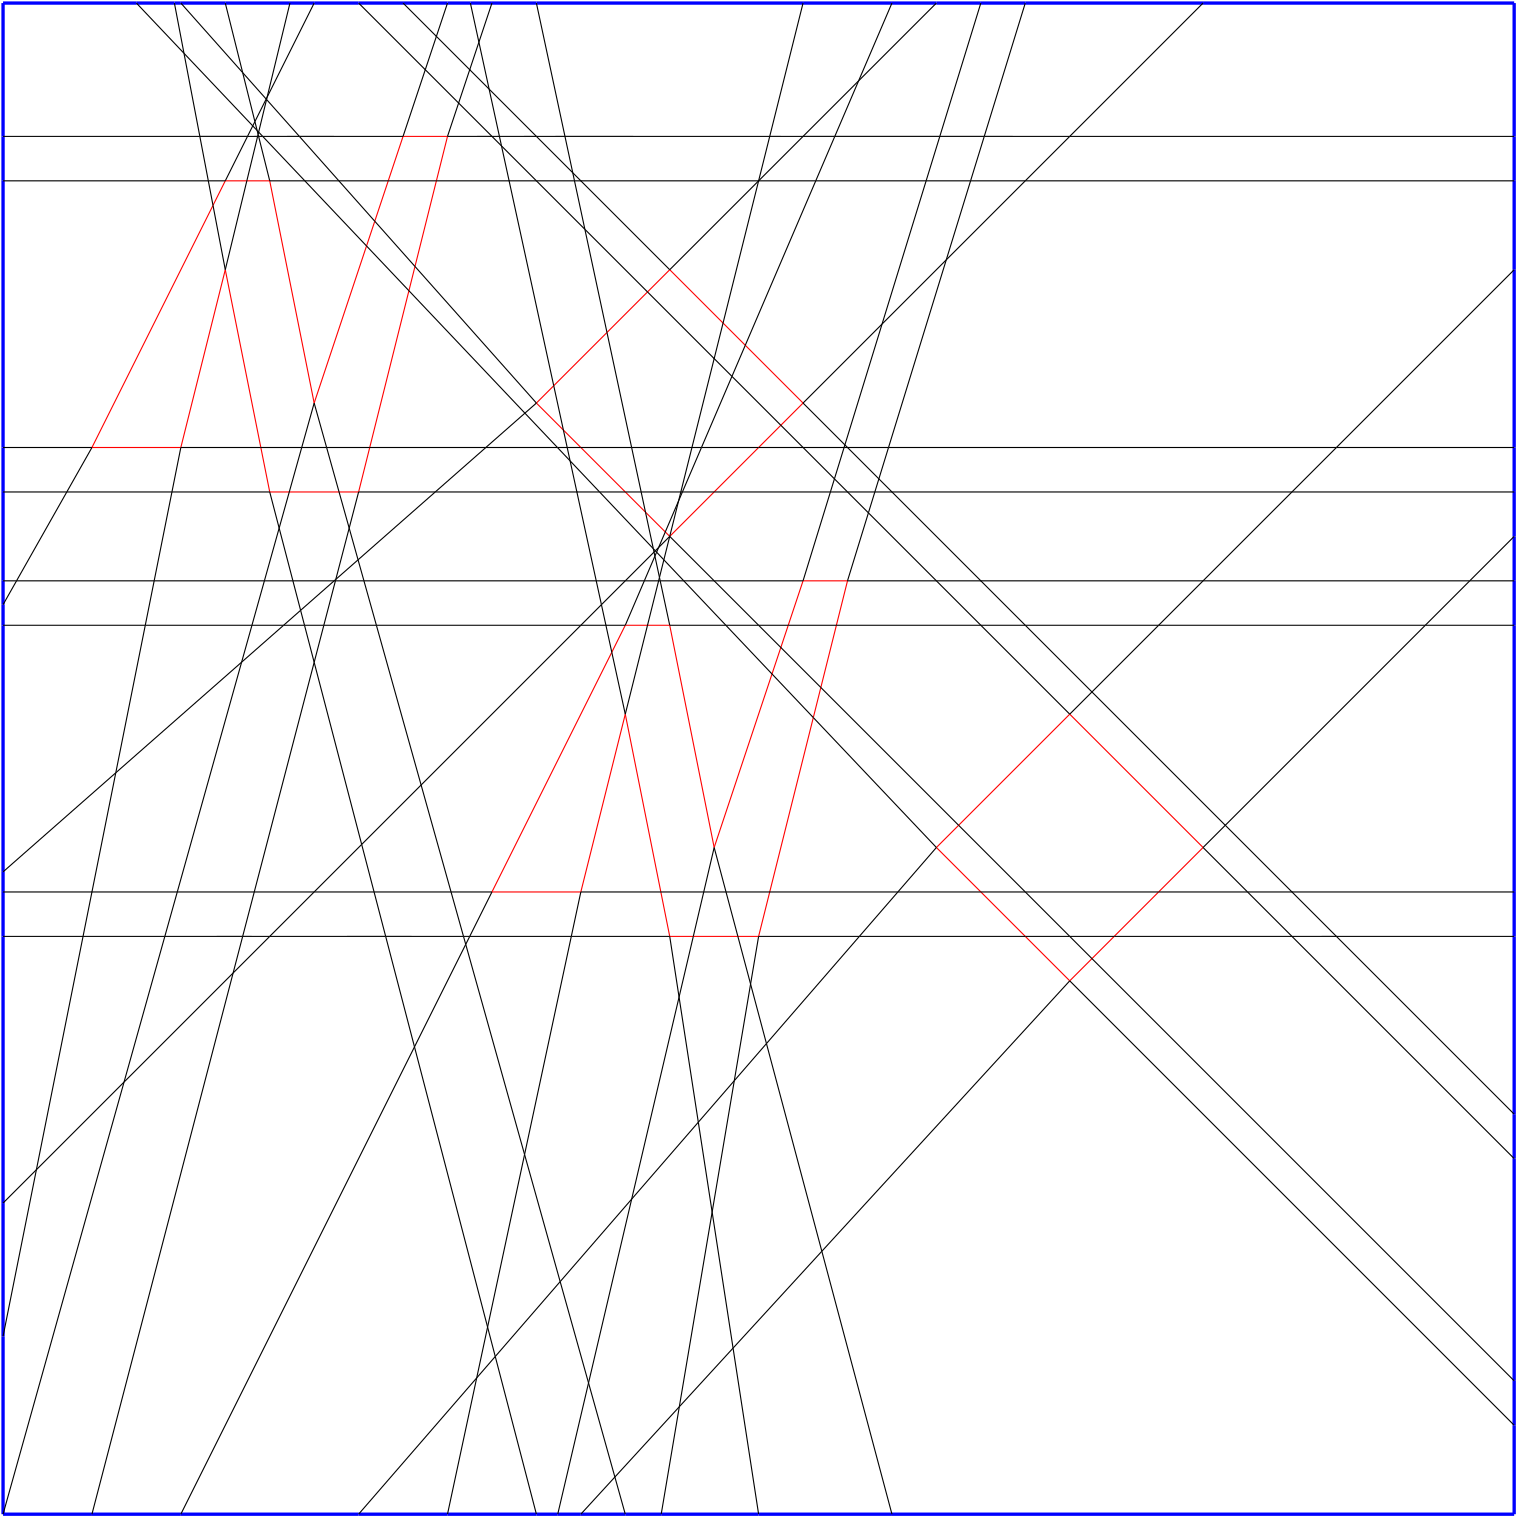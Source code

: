 <?xml version="1.0" encoding="UTF-8"?>
<ipe version="70005" creator="HGeometry"><ipestyle name="basic">
<color name="red" value="1 0 0"/>
<color name="green" value="0 1 0"/>
<color name="blue" value="0 0 1"/>
<color name="yellow" value="1 1 0"/>
<color name="orange" value="1 0.647 0"/>
<color name="gold" value="1 0.843 0"/>
<color name="purple" value="0.627 0.125 0.941"/>
<color name="gray" value="0.745 0.745 0.745"/>
<color name="brown" value="0.647 0.165 0.165"/>
<color name="navy" value="0 0 0.502"/>
<color name="pink" value="1 0.753 0.796"/>
<color name="seagreen" value="0.18 0.545 0.341"/>
<color name="turquoise" value="0.251 0.878 0.816"/>
<color name="violet" value="0.933 0.51 0.933"/>
<color name="darkblue" value="0 0 0.545"/>
<color name="darkcyan" value="0 0.545 0.545"/>
<color name="darkgray" value="0.663 0.663 0.663"/>
<color name="darkgreen" value="0 0.392 0"/>
<color name="darkmagenta" value="0.545 0 0.545"/>
<color name="darkorange" value="1 0.549 0"/>
<color name="darkred" value="0.545 0 0"/>
<color name="lightblue" value="0.678 0.847 0.902"/>
<color name="lightcyan" value="0.878 1 1"/>
<color name="lightgray" value="0.827 0.827 0.827"/>
<color name="lightgreen" value="0.565 0.933 0.565"/>
<color name="lightyellow" value="1 1 0.878"/>
<dashstyle name="dashed" value="[4] 0"/>
<dashstyle name="dotted" value="[1 3] 0"/>
<dashstyle name="dash dotted" value="[4 2 1 2] 0"/>
<dashstyle name="dash dot dotted" value="[4 2 1 2 1 2] 0"/>
<pen name="heavier" value="0.8"/>
<pen name="fat" value="1.2"/>
<pen name="ultrafat" value="2"/>
<textsize name="large" value="\large"/>
<textsize name="Large" value="\Large"/>
<textsize name="LARGE" value="\LARGE"/>
<textsize name="huge" value="\huge"/>
<textsize name="Huge" value="\Huge"/>
<textsize name="small" value="\small"/>
<textsize name="footnote" value="\footnotesize"/>
<textsize name="tiny" value="\tiny"/>
<symbolsize name="small" value="2"/>
<symbolsize name="tiny" value="1.1"/>
<symbolsize name="large" value="5"/>
<arrowsize name="small" value="5"/>
<arrowsize name="tiny" value="3"/>
<arrowsize name="large" value="10"/>
<gridsize name="4 pts" value="4"/>
<gridsize name="8 pts (~3 mm)" value="8"/>
<gridsize name="16 pts (~6 mm)" value="16"/>
<gridsize name="32 pts (~12 mm)" value="32"/>
<gridsize name="10 pts (~3.5 mm)" value="10"/>
<gridsize name="20 pts (~7 mm)" value="20"/>
<gridsize name="14 pts (~5 mm)" value="14"/>
<gridsize name="28 pts (~10 mm)" value="28"/>
<gridsize name="56 pts (~20 mm)" value="56"/>
<anglesize name="90 deg" value="90"/>
<anglesize name="60 deg" value="60"/>
<anglesize name="45 deg" value="45"/>
<anglesize name="30 deg" value="30"/>
<anglesize name="22.5 deg" value="22.5"/>
<symbol name="mark/circle(sx)" transformations="translations">
<path fill="sym-stroke">
0.6 0 0 0.6 0 0 e 0.4 0 0 0.4 0 0 e
</path></symbol>
<symbol name="mark/disk(sx)" transformations="translations">
<path fill="sym-stroke">
0.6 0 0 0.6 0 0 e
</path></symbol>
<symbol name="mark/fdisk(sfx)" transformations="translations">
<group><path fill="sym-fill">
0.5 0 0 0.5 0 0 e
</path><path fill="sym-stroke" fillrule="eofill">
0.6 0 0 0.6 0 0 e 0.4 0 0 0.4 0 0 e
</path></group></symbol>
<symbol name="mark/box(sx)" transformations="translations">
<path fill="sym-stroke" fillrule="eofill">
-0.6 -0.6 m 0.6 -0.6 l 0.6 0.6 l -0.6 0.6 l h
-0.4 -0.4 m 0.4 -0.4 l 0.4 0.4 l -0.4 0.4 l h</path></symbol>
<symbol name="mark/square(sx)" transformations="translations">
<path fill="sym-stroke">
-0.6 -0.6 m 0.6 -0.6 l 0.6 0.6 l -0.6 0.6 l h</path></symbol>
<symbol name="mark/fsquare(sfx)" transformations="translations">
<group><path fill="sym-fill">
-0.5 -0.5 m 0.5 -0.5 l 0.5 0.5 l -0.5 0.5 l h</path>
<path fill="sym-stroke" fillrule="eofill">
-0.6 -0.6 m 0.6 -0.6 l 0.6 0.6 l -0.6 0.6 l h
-0.4 -0.4 m 0.4 -0.4 l 0.4 0.4 l -0.4 0.4 l h</path></group></symbol>
<symbol name="mark/cross(sx)" transformations="translations">
<group><path fill="sym-stroke">
-0.43 -0.57 m 0.57 0.43 l 0.43 0.57 l -0.57 -0.43 l h</path>
<path fill="sym-stroke">
-0.43 0.57 m 0.57 -0.43 l 0.43 -0.57 l -0.57 0.43 l h</path>
</group></symbol>
<symbol name="arrow/arc(spx)">
<path pen="sym-pen" stroke="sym-stroke" fill="sym-stroke">
0 0 m -1.0 0.333 l -1.0 -0.333 l h</path></symbol>
<symbol name="arrow/farc(spx)">
<path pen="sym-pen" stroke="sym-stroke" fill="white">
0 0 m -1.0 0.333 l -1.0 -0.333 l h</path></symbol>
<symbol name="arrow/ptarc(spx)">
<path pen="sym-pen" stroke="sym-stroke" fill="sym-stroke">
0 0 m -1.0 0.333 l -0.8 0 l -1.0 -0.333 l h</path></symbol>
<symbol name="arrow/fptarc(spx)">
<path pen="sym-pen" stroke="sym-stroke" fill="white">
0 0 m -1.0 0.333 l -0.8 0 l -1.0 -0.333 l h</path></symbol>
<symbol name="arrow/fnormal(spx)">
<path pen="sym-pen" stroke="sym-stroke" fill="white">
0 0 m -1.0 0.333 l -1.0 -0.333 l h</path></symbol>
<symbol name="arrow/pointed(spx)">
<path pen="sym-pen" stroke="sym-stroke" fill="sym-stroke">
0 0 m -1.0 0.333 l -0.8 0 l -1.0 -0.333 l h</path></symbol>
<symbol name="arrow/fpointed(spx)">
<path pen="sym-pen" stroke="sym-stroke" fill="white">
0 0 m -1.0 0.333 l -0.8 0 l -1.0 -0.333 l h</path></symbol>
<symbol name="arrow/linear(spx)">
<path pen="sym-pen" stroke="sym-stroke">
-1.0 0.333 m 0 0 l -1.0 -0.333 l</path></symbol>
<symbol name="arrow/fdouble(spx)">
<path pen="sym-pen" stroke="sym-stroke" fill="white">
0 0 m -1.0 0.333 l -1.0 -0.333 l h
-1 0 m -2.0 0.333 l -2.0 -0.333 l h
</path></symbol>
<symbol name="arrow/double(spx)">
<path pen="sym-pen" stroke="sym-stroke" fill="sym-stroke">
0 0 m -1.0 0.333 l -1.0 -0.333 l h
-1 0 m -2.0 0.333 l -2.0 -0.333 l h
</path></symbol>
<tiling name="falling" angle="-60" width="1" step="4"/>
<tiling name="rising" angle="30" width="1" step="4"/>
<textstyle name="center" begin="\begin{center}" end="\end{center}"/>
<textstyle name="itemize" begin="\begin{itemize}" end="\end{itemize}"/>
<textstyle name="item" begin="\begin{itemize}\item{}" end="\end{itemize}"/>
</ipestyle><page><layer name="alpha"/><view layers="alpha" active="alpha"/><path layer="alpha" stroke="blue" pen="fat">-272.000000000000 272.000000000000 m
-272.000000000000 255.998860677083 -272.000000000000 239.997721354166 -272.000000000000 224.000000000000 c
</path><path layer="alpha" stroke="blue" pen="fat">-272.000000000000 224.000000000000 m
-272.000000000000 218.661946614583 -272.000000000000 213.327311197916 -272.000000000000 208.000000000000 c
</path><path layer="alpha" stroke="blue" pen="fat">-272.000000000000 208.000000000000 m
-272.000000000000 175.995930989583 -272.000000000000 143.999186197916 -272.000000000000 112.000000000000 c
</path><path layer="alpha" stroke="blue" pen="fat">-272.000000000000 112.000000000000 m
-272.000000000000 106.667805989583 -272.000000000000 101.333170572916 -272.000000000000 96.000000000000 c
</path><path layer="alpha" stroke="blue" pen="fat">-272.000000000000 96.000000000000 m
-272.000000000000 85.334798177083 -272.000000000000 74.671061197916 -272.000000000000 64.000000000000 c
</path><path layer="alpha" stroke="blue" pen="fat">-272.000000000000 64.000000000000 m
-272.000000000000 61.146321614583 -272.000000000000 58.285319010416 -272.000000000000 55.417900000000 c
</path><path layer="alpha" stroke="blue" pen="fat">-272.000000000000 55.417900000000 m
-272.000000000000 52.950683593750 -272.000000000000 50.477050781250 -272.000000000000 48.000000000000 c
</path><path layer="alpha" stroke="blue" pen="fat">-272.000000000000 48.000000000000 m
-272.000000000000 18.413899739583 -272.000000000000 -11.175618489584 -272.000000000000 -40.771700000000 c
</path><path layer="alpha" stroke="blue" pen="fat">-272.000000000000 -40.771700000000 m
-272.000000000000 -43.177897135417 -272.000000000000 -45.590657552084 -272.000000000000 -48.000000000000 c
</path><path layer="alpha" stroke="blue" pen="fat">-272.000000000000 -48.000000000000 m
-272.000000000000 -53.338053385417 -272.000000000000 -58.672688802084 -272.000000000000 -64.000000000000 c
</path><path layer="alpha" stroke="blue" pen="fat">-272.000000000000 -64.000000000000 m
-272.000000000000 -96.004069010417 -272.000000000000 -128.000813802084 -272.000000000000 -160.000000000000 c
</path><path layer="alpha" stroke="blue" pen="fat">-272.000000000000 -160.000000000000 m
-272.000000000000 -175.995930989584 -272.000000000000 -191.994303385417 -272.000000000000 -208.000000000000 c
</path><path layer="alpha" stroke="blue" pen="fat">-272.000000000000 -208.000000000000 m
-272.000000000000 -229.328450520834 -272.000000000000 -250.664225260417 -272.000000000000 -272.000000000000 c
</path><path layer="alpha" stroke="blue" pen="fat">-272.000000000000 -272.000000000000 m
-261.333496093750 -272.000000000000 -250.666992187500 -272.000000000000 -240.000000000000 -272.000000000000 c
</path><path layer="alpha" stroke="blue" pen="fat">-240.000000000000 -272.000000000000 m
-229.331217447917 -272.000000000000 -218.661946614584 -272.000000000000 -208.000000000000 -272.000000000000 c
</path><path layer="alpha" stroke="blue" pen="fat">-208.000000000000 -272.000000000000 m
-186.659667968750 -272.000000000000 -165.326660156250 -272.000000000000 -144.000000000000 -272.000000000000 c
</path><path layer="alpha" stroke="blue" pen="fat">-144.000000000000 -272.000000000000 m
-133.329915364584 -272.000000000000 -122.666178385417 -272.000000000000 -112.000000000000 -272.000000000000 c
</path><path layer="alpha" stroke="blue" pen="fat">-112.000000000000 -272.000000000000 m
-101.333170572917 -272.000000000000 -90.663899739584 -272.000000000000 -80.000000000000 -272.000000000000 c
</path><path layer="alpha" stroke="blue" pen="fat">-80.000000000000 -272.000000000000 m
-77.432454427084 -272.000000000000 -74.870279947917 -272.000000000000 -72.314200000000 -272.000000000000 c
</path><path layer="alpha" stroke="blue" pen="fat">-72.314200000000 -272.000000000000 m
-69.541178385417 -272.000000000000 -66.774251302084 -272.000000000000 -64.000000000000 -272.000000000000 c
</path><path layer="alpha" stroke="blue" pen="fat">-64.000000000000 -272.000000000000 m
-58.672688802084 -272.000000000000 -53.338053385417 -272.000000000000 -48.000000000000 -272.000000000000 c
</path><path layer="alpha" stroke="blue" pen="fat">-48.000000000000 -272.000000000000 m
-43.692545572917 -272.000000000000 -39.381673177084 -272.000000000000 -35.063600000000 -272.000000000000 c
</path><path layer="alpha" stroke="blue" pen="fat">-35.063600000000 -272.000000000000 m
-23.377766927084 -272.000000000000 -11.684733072917 -272.000000000000 0.000000000000 -272.000000000000 c
</path><path layer="alpha" stroke="blue" pen="fat">0.000000000000 -272.000000000000 m
16.006673177083 -272.000000000000 32.005045572916 -272.000000000000 48.000000000000 -272.000000000000 c
</path><path layer="alpha" stroke="blue" pen="fat">48.000000000000 -272.000000000000 m
122.668945312500 -272.000000000000 197.334472656250 -272.000000000000 272.000000000000 -272.000000000000 c
</path><path layer="alpha" stroke="blue" pen="fat">272.000000000000 -272.000000000000 m
272.000000000000 -261.333496093750 272.000000000000 -250.666992187500 272.000000000000 -240.000000000000 c
</path><path layer="alpha" stroke="blue" pen="fat">272.000000000000 -240.000000000000 m
272.000000000000 -234.665852864584 272.000000000000 -229.331217447917 272.000000000000 -224.000000000000 c
</path><path layer="alpha" stroke="blue" pen="fat">272.000000000000 -224.000000000000 m
272.000000000000 -197.328938802084 272.000000000000 -170.661295572917 272.000000000000 -144.000000000000 c
</path><path layer="alpha" stroke="blue" pen="fat">272.000000000000 -144.000000000000 m
272.000000000000 -138.664550781250 272.000000000000 -133.335449218750 272.000000000000 -128.000000000000 c
</path><path layer="alpha" stroke="blue" pen="fat">272.000000000000 -128.000000000000 m
272.000000000000 -106.673339843750 272.000000000000 -85.340332031250 272.000000000000 -64.000000000000 c
</path><path layer="alpha" stroke="blue" pen="fat">272.000000000000 -64.000000000000 m
272.000000000000 -58.672688802084 272.000000000000 -53.338053385417 272.000000000000 -48.000000000000 c
</path><path layer="alpha" stroke="blue" pen="fat">272.000000000000 -48.000000000000 m
272.000000000000 -16.001139322917 272.000000000000 16.001139322916 272.000000000000 48.000000000000 c
</path><path layer="alpha" stroke="blue" pen="fat">272.000000000000 48.000000000000 m
272.000000000000 53.338053385416 272.000000000000 58.672688802083 272.000000000000 64.000000000000 c
</path><path layer="alpha" stroke="blue" pen="fat">272.000000000000 64.000000000000 m
272.000000000000 69.336425781250 272.000000000000 74.665527343750 272.000000000000 80.000000000000 c
</path><path layer="alpha" stroke="blue" pen="fat">272.000000000000 80.000000000000 m
272.000000000000 85.329264322916 272.000000000000 90.663899739583 272.000000000000 96.000000000000 c
</path><path layer="alpha" stroke="blue" pen="fat">272.000000000000 96.000000000000 m
272.000000000000 101.333170572916 272.000000000000 106.667805989583 272.000000000000 112.000000000000 c
</path><path layer="alpha" stroke="blue" pen="fat">272.000000000000 112.000000000000 m
272.000000000000 133.335449218750 272.000000000000 154.668457031250 272.000000000000 176.000000000000 c
</path><path layer="alpha" stroke="blue" pen="fat">272.000000000000 176.000000000000 m
272.000000000000 186.665201822916 272.000000000000 197.328938802083 272.000000000000 208.000000000000 c
</path><path layer="alpha" stroke="blue" pen="fat">272.000000000000 208.000000000000 m
272.000000000000 213.327311197916 272.000000000000 218.661946614583 272.000000000000 224.000000000000 c
</path><path layer="alpha" stroke="blue" pen="fat">272.000000000000 224.000000000000 m
272.000000000000 239.997721354166 272.000000000000 255.998860677083 272.000000000000 272.000000000000 c
</path><path layer="alpha" stroke="blue" pen="fat">272.000000000000 272.000000000000 m
234.665852864583 272.000000000000 197.331705729166 272.000000000000 160.000000000000 272.000000000000 c
</path><path layer="alpha" stroke="blue" pen="fat">160.000000000000 272.000000000000 m
138.664550781250 272.000000000000 117.331542968750 272.000000000000 96.000000000000 272.000000000000 c
</path><path layer="alpha" stroke="blue" pen="fat">96.000000000000 272.000000000000 m
90.663899739583 272.000000000000 85.329264322916 272.000000000000 80.000000000000 272.000000000000 c
</path><path layer="alpha" stroke="blue" pen="fat">80.000000000000 272.000000000000 m
74.665527343750 272.000000000000 69.336425781250 272.000000000000 64.000000000000 272.000000000000 c
</path><path layer="alpha" stroke="blue" pen="fat">64.000000000000 272.000000000000 m
58.672688802083 272.000000000000 53.338053385416 272.000000000000 48.000000000000 272.000000000000 c
</path><path layer="alpha" stroke="blue" pen="fat">48.000000000000 272.000000000000 m
37.334147135416 272.000000000000 26.664876302083 272.000000000000 16.000000000000 272.000000000000 c
</path><path layer="alpha" stroke="blue" pen="fat">16.000000000000 272.000000000000 m
-16.001139322917 272.000000000000 -47.997884114584 272.000000000000 -80.000000000000 272.000000000000 c
</path><path layer="alpha" stroke="blue" pen="fat">-80.000000000000 272.000000000000 m
-85.329264322917 272.000000000000 -90.663899739584 272.000000000000 -96.000000000000 272.000000000000 c
</path><path layer="alpha" stroke="blue" pen="fat">-96.000000000000 272.000000000000 m
-98.588378906250 272.000000000000 -101.178222656250 272.000000000000 -103.763000000000 272.000000000000 c
</path><path layer="alpha" stroke="blue" pen="fat">-103.763000000000 272.000000000000 m
-106.512858072917 272.000000000000 -109.257649739584 272.000000000000 -112.000000000000 272.000000000000 c
</path><path layer="alpha" stroke="blue" pen="fat">-112.000000000000 272.000000000000 m
-117.337076822917 272.000000000000 -122.671712239584 272.000000000000 -128.000000000000 272.000000000000 c
</path><path layer="alpha" stroke="blue" pen="fat">-128.000000000000 272.000000000000 m
-133.335449218750 272.000000000000 -138.664550781250 272.000000000000 -144.000000000000 272.000000000000 c
</path><path layer="alpha" stroke="blue" pen="fat">-144.000000000000 272.000000000000 m
-149.328287760417 272.000000000000 -154.662923177084 272.000000000000 -160.000000000000 272.000000000000 c
</path><path layer="alpha" stroke="blue" pen="fat">-160.000000000000 272.000000000000 m
-162.902832031250 272.000000000000 -165.808105468750 272.000000000000 -168.719000000000 272.000000000000 c
</path><path layer="alpha" stroke="blue" pen="fat">-168.719000000000 272.000000000000 m
-176.477376302084 272.000000000000 -184.241373697917 272.000000000000 -192.000000000000 272.000000000000 c
</path><path layer="alpha" stroke="blue" pen="fat">-192.000000000000 272.000000000000 m
-197.334472656250 272.000000000000 -202.663574218750 272.000000000000 -208.000000000000 272.000000000000 c
</path><path layer="alpha" stroke="blue" pen="fat">-208.000000000000 272.000000000000 m
-208.767415364584 272.000000000000 -209.542154947917 272.000000000000 -210.318000000000 272.000000000000 c
</path><path layer="alpha" stroke="blue" pen="fat">-210.318000000000 272.000000000000 m
-214.876790364584 272.000000000000 -219.436686197917 272.000000000000 -224.000000000000 272.000000000000 c
</path><path layer="alpha" stroke="blue" pen="fat">-224.000000000000 272.000000000000 m
-239.997721354167 272.000000000000 -255.998860677084 272.000000000000 -272.000000000000 272.000000000000 c
</path><path stroke="red">-240.000000000000 112.000000000000 m
-225.473632812500 141.052734375000 -210.947265625000 170.105468750000 -196.419513530732 199.160888671875 c
</path><path stroke="red">-196.419513530732 199.160888671875 m
-194.947265625000 202.105468750000 -193.473632812500 205.052734375000 -192.000000000000 208.000000000000 c
</path><path stroke="red">-192.000000000000 208.000000000000 m
-189.414062500000 208.000000000000 -186.828125000000 208.000000000000 -184.239615741730 208.000122070312 c
</path><path stroke="red">-184.239615741730 208.000122070312 m
-181.494791666667 208.000000000000 -178.747395833334 208.000000000000 -176.000000000000 208.000000000000 c
</path><path stroke="red">-176.000000000000 208.000000000000 m
-170.666666666667 181.333333333333 -165.333333333334 154.666666666666 -160.000000000000 128.000000000000 c
</path><path stroke="red">-160.000000000000 128.000000000000 m
-153.716796875000 146.849609375000 -147.433593750000 165.699218750000 -141.150573730469 184.547805786132 c
</path><path stroke="red">-141.150573730469 184.547805786132 m
-140.160807291667 187.517578125000 -139.171223958334 190.486328125000 -138.181945800782 193.454803466796 c
</path><path stroke="red">-138.181945800782 193.454803466796 m
-136.565755208334 198.302734375000 -134.949869791667 203.150390625000 -133.332977294922 208.000030517578 c
</path><path stroke="red">-133.332977294922 208.000030517578 m
-131.555989583334 213.332031250000 -129.777994791667 218.666015625000 -128.000000000000 224.000000000000 c
</path><path stroke="red">-128.000000000000 224.000000000000 m
-122.666666666667 224.000000000000 -117.333333333334 224.000000000000 -112.000000000000 224.000000000000 c
</path><path stroke="red">-112.000000000000 224.000000000000 m
-113.332682291667 218.669270833333 -114.665364583334 213.338541666666 -116.000030517579 208.000122070312 c
</path><path stroke="red">-116.000030517579 208.000122070312 m
-115.999348958334 208.002604166666 -116.000651041667 207.997395833333 -116.000091552735 207.999877929687 c
</path><path stroke="red">-116.000091552735 207.999877929687 m
-118.570963541667 197.716145833333 -121.139973958334 187.440104166666 -123.707458496094 177.170684814453 c
</path><path stroke="red">-123.707458496094 177.170684814453 m
-124.435546875000 174.257812500000 -125.162109375000 171.351562500000 -125.890258789063 168.439804077148 c
</path><path stroke="red">-125.890258789063 168.439804077148 m
-130.591796875000 149.632812500000 -135.294921875000 130.820312500000 -139.999572753907 112.000122070312 c
</path><path stroke="red">-139.999572753907 112.000122070312 m
-139.999348958334 112.002604166666 -140.000651041667 111.997395833333 -139.999633789063 111.999877929687 c
</path><path stroke="red">-139.999633789063 111.999877929687 m
-141.334635416667 106.661458333333 -142.667317708334 101.330729166666 -144.000000000000 96.000000000000 c
</path><path stroke="red">-144.000000000000 96.000000000000 m
-146.346354166667 96.000000000000 -148.692708333334 96.000000000000 -151.039993286133 96.000015258789 c
</path><path stroke="red">-151.039993286133 96.000015258789 m
-157.013020833334 96.000000000000 -162.986979166667 96.000000000000 -168.960006713868 96.000015258789 c
</path><path stroke="red">-168.960006713868 96.000015258789 m
-171.307291666667 96.000000000000 -173.653645833334 96.000000000000 -176.000000000000 96.000000000000 c
</path><path stroke="red">-176.000000000000 96.000000000000 m
-177.067057291667 101.335286458333 -178.134114583334 106.670572916666 -179.200119018555 111.999954223632 c
</path><path stroke="red">-179.200119018555 111.999954223632 m
-183.467447916667 133.337239583333 -187.733723958334 154.668619791666 -192.000000000000 176.000000000000 c
</path><path stroke="red">-192.000000000000 176.000000000000 m
-197.333333333334 154.666666666666 -202.666666666667 133.333333333333 -208.000000000000 112.000000000000 c
</path><path stroke="red">-208.000000000000 112.000000000000 m
-218.666666666667 112.000000000000 -229.333333333334 112.000000000000 -240.000000000000 112.000000000000 c
</path><path stroke="red">-80.000000000000 128.000000000000 m
-77.919921875000 130.080078125000 -75.839843750000 132.160156250000 -73.756255727768 134.243438720703 c
</path><path stroke="red">-73.756255727768 134.243438720703 m
-67.369140625000 140.630859375000 -60.978515625000 147.021484375000 -54.588073730469 153.411468505859 c
</path><path stroke="red">-54.588073730469 153.411468505859 m
-49.724609375000 158.275390625000 -44.861328125000 163.138671875000 -40.000228881836 168.000259399414 c
</path><path stroke="red">-40.000228881836 168.000259399414 m
-39.998046875000 168.001953125000 -39.998046875000 168.001953125000 -39.999740600586 167.999771118164 c
</path><path stroke="red">-39.999740600586 167.999771118164 m
-37.332031250000 170.667968750000 -34.666015625000 173.333984375000 -32.000000000000 176.000000000000 c
</path><path stroke="red">-32.000000000000 176.000000000000 m
-25.599609375000 169.599609375000 -19.199218750000 163.199218750000 -12.799972534180 156.800155639648 c
</path><path stroke="red">-12.799972534180 156.800155639648 m
-10.130859375000 154.130859375000 -7.462890625000 151.462890625000 -4.799896240235 148.800018310546 c
</path><path stroke="red">-4.799896240235 148.800018310546 m
2.136718750000 141.863281250000 9.068359375000 134.931640625000 16.000000000000 128.000000000000 c
</path><path stroke="red">16.000000000000 128.000000000000 m
13.333984375000 125.333984375000 10.667968750000 122.667968750000 7.999771118164 120.000259399414 c
</path><path stroke="red">7.999771118164 120.000259399414 m
8.001953125000 120.001953125000 8.001953125000 120.001953125000 8.000259399414 119.999771118164 c
</path><path stroke="red">8.000259399414 119.999771118164 m
5.333984375000 117.333984375000 2.666015625000 114.666015625000 -0.000228881836 111.999984741210 c
</path><path stroke="red">-0.000228881836 111.999984741210 m
-5.333984375000 106.666015625000 -10.666015625000 101.333984375000 -16.000137329102 96.000015258789 c
</path><path stroke="red">-16.000137329102 96.000015258789 m
-21.332031250000 90.667968750000 -26.666015625000 85.333984375000 -32.000000000000 80.000000000000 c
</path><path stroke="red">-32.000000000000 80.000000000000 m
-32.533203125000 80.533203125000 -33.066406250000 81.066406250000 -33.600189208985 81.599822998046 c
</path><path stroke="red">-33.600189208985 81.599822998046 m
-35.974609375000 83.974609375000 -38.349609375000 86.349609375000 -40.727355957032 88.727508544921 c
</path><path stroke="red">-40.727355957032 88.727508544921 m
-43.150390625000 91.150390625000 -45.576171875000 93.576171875000 -48.000228881836 96.000015258789 c
</path><path stroke="red">-48.000228881836 96.000015258789 m
-53.333984375000 101.333984375000 -58.666015625000 106.666015625000 -63.999710083008 111.999984741210 c
</path><path stroke="red">-63.999710083008 111.999984741210 m
-66.091796875000 114.091796875000 -68.185546875000 116.185546875000 -70.278721387864 118.278533935546 c
</path><path stroke="red">-70.278721387864 118.278533935546 m
-73.519531250000 121.519531250000 -76.759765625000 124.759765625000 -80.000000000000 128.000000000000 c
</path><path stroke="red">-96.000000000000 -48.000000000000 m
-81.618164062500 -19.236328125000 -67.236328125000 9.527343750000 -52.855175924302 38.289978027343 c
</path><path stroke="red">-52.855175924302 38.289978027343 m
-51.236328125000 41.527343750000 -49.618164062500 44.763671875000 -48.000000000000 48.000000000000 c
</path><path stroke="red">-48.000000000000 48.000000000000 m
-45.335937500000 48.000000000000 -42.671875000000 48.000000000000 -40.000076293946 47.999755859375 c
</path><path stroke="red">-40.000076293946 47.999755859375 m
-40.007812500000 48.000000000000 -40.007812500000 48.000000000000 -40.000045776368 47.999755859375 c
</path><path stroke="red">-40.000045776368 47.999755859375 m
-40.002604166667 48.000000000000 -39.997395833334 48.000000000000 -39.999954223633 48.000244140625 c
</path><path stroke="red">-39.999954223633 48.000244140625 m
-39.992187500000 48.000000000000 -39.992187500000 48.000000000000 -39.999923706055 48.000244140625 c
</path><path stroke="red">-39.999923706055 48.000244140625 m
-37.328125000000 48.000000000000 -34.664062500000 48.000000000000 -32.000000000000 48.000000000000 c
</path><path stroke="red">-32.000000000000 48.000000000000 m
-26.666666666667 21.333333333333 -21.333333333334 -5.333333333334 -16.000000000000 -32.000000000000 c
</path><path stroke="red">-16.000000000000 -32.000000000000 m
-9.059244791667 -11.177734375000 -2.118489583334 9.644531250000 4.821777343750 30.465988159179 c
</path><path stroke="red">4.821777343750 30.465988159179 m
5.880859375000 33.642578125000 6.939453125000 36.818359375000 7.999893188476 39.999984741210 c
</path><path stroke="red">7.999893188476 39.999984741210 m
7.999348958333 39.998046875000 8.000651041666 40.001953125000 7.999954223632 40.000167846679 c
</path><path stroke="red">7.999954223632 40.000167846679 m
8.889973958333 42.669921875000 9.777994791666 45.333984375000 10.666885375976 48.000030517578 c
</path><path stroke="red">10.666885375976 48.000030517578 m
12.444010416666 53.332031250000 14.222005208333 58.666015625000 16.000000000000 64.000000000000 c
</path><path stroke="red">16.000000000000 64.000000000000 m
21.333333333333 64.000000000000 26.666666666666 64.000000000000 32.000000000000 64.000000000000 c
</path><path stroke="red">32.000000000000 64.000000000000 m
30.667317708333 58.669270833333 29.334635416666 53.338541666666 27.999771118164 48.000122070312 c
</path><path stroke="red">27.999771118164 48.000122070312 m
28.000651041666 48.002604166666 27.999348958333 47.997395833333 27.999710083007 47.999877929687 c
</path><path stroke="red">27.999710083007 47.999877929687 m
26.132161458333 40.528645833333 24.266276041666 33.065104166666 22.399703979492 25.600204467773 c
</path><path stroke="red">22.399703979492 25.600204467773 m
21.498046875000 21.992187500000 20.595703125000 18.382812500000 19.692504882812 14.769058227539 c
</path><path stroke="red">19.692504882812 14.769058227539 m
14.462890625000 -6.148437500000 9.232421875000 -27.070312500000 3.999740600585 -47.999877929688 c
</path><path stroke="red">3.999740600585 -47.999877929688 m
4.000651041666 -47.997395833334 3.999348958333 -48.002604166667 3.999679565429 -48.000122070313 c
</path><path stroke="red">3.999679565429 -48.000122070313 m
2.665364583333 -53.338541666667 1.332682291666 -58.669270833334 0.000000000000 -64.000000000000 c
</path><path stroke="red">0.000000000000 -64.000000000000 m
-2.486979166667 -64.000000000000 -4.973958333334 -64.000000000000 -7.466613769532 -64.000213623047 c
</path><path stroke="red">-7.466613769532 -64.000213623047 m
-12.809895833334 -64.000000000000 -18.158854166667 -64.000000000000 -23.508663621140 -64.000213623047 c
</path><path stroke="red">-23.508663621140 -64.000213623047 m
-26.338541666667 -64.000000000000 -29.169270833334 -64.000000000000 -32.000000000000 -64.000000000000 c
</path><path stroke="red">-32.000000000000 -64.000000000000 m
-33.067057291667 -58.664713541667 -34.134114583334 -53.329427083334 -35.199981689454 -48.000045776368 c
</path><path stroke="red">-35.199981689454 -48.000045776368 m
-39.467447916667 -26.662760416667 -43.733723958334 -5.331380208334 -48.000000000000 16.000000000000 c
</path><path stroke="red">-48.000000000000 16.000000000000 m
-53.333333333334 -5.333333333334 -58.666666666667 -26.666666666667 -64.000000000000 -48.000000000000 c
</path><path stroke="red">-64.000000000000 -48.000000000000 m
-74.666666666667 -48.000000000000 -85.333333333334 -48.000000000000 -96.000000000000 -48.000000000000 c
</path><path stroke="red">64.000000000000 -32.000000000000 m
66.666015625000 -29.333984375000 69.332031250000 -26.667968750000 71.999786376953 -23.999816894532 c
</path><path stroke="red">71.999786376953 -23.999816894532 m
85.332031250000 -10.667968750000 98.666015625000 2.666015625000 112.000000000000 16.000000000000 c
</path><path stroke="red">112.000000000000 16.000000000000 m
128.000000000000 0.000000000000 144.000000000000 -16.000000000000 160.000000000000 -32.000000000000 c
</path><path stroke="red">160.000000000000 -32.000000000000 m
154.666015625000 -37.333984375000 149.332031250000 -42.667968750000 143.999908447265 -48.000015258790 c
</path><path stroke="red">143.999908447265 -48.000015258790 m
138.666015625000 -53.333984375000 133.333984375000 -58.666015625000 127.999816894531 -63.999984741211 c
</path><path stroke="red">127.999816894531 -63.999984741211 m
125.333984375000 -66.666015625000 122.666015625000 -69.333984375000 119.999694824218 -71.999725341797 c
</path><path stroke="red">119.999694824218 -71.999725341797 m
119.998046875000 -72.001953125000 119.998046875000 -72.001953125000 120.000274658203 -72.000305175782 c
</path><path stroke="red">120.000274658203 -72.000305175782 m
117.332031250000 -74.667968750000 114.666015625000 -77.333984375000 112.000000000000 -80.000000000000 c
</path><path stroke="red">112.000000000000 -80.000000000000 m
106.666015625000 -74.666015625000 101.332031250000 -69.332031250000 96.000030517578 -63.999984741211 c
</path><path stroke="red">96.000030517578 -63.999984741211 m
90.666015625000 -58.666015625000 85.333984375000 -53.333984375000 80.000061035156 -48.000015258790 c
</path><path stroke="red">80.000061035156 -48.000015258790 m
74.667968750000 -42.667968750000 69.333984375000 -37.333984375000 64.000000000000 -32.000000000000 c
</path><path stroke="black">-192.000000000000 208.000000000000 m
-189.334635416667 213.330729166666 -186.669270833334 218.661458333333 -184.000091552735 223.999877929687 c
</path><path stroke="black">-184.000091552735 223.999877929687 m
-184.001302083334 223.997395833333 -183.998697916667 224.002604166666 -183.999969482422 224.000122070312 c
</path><path stroke="black">-183.999969482422 224.000122070312 m
-183.365885416667 225.268229166666 -182.735677083334 226.528645833333 -182.108825683594 227.781570434570 c
</path><path stroke="black">-182.108825683594 227.781570434570 m
-181.847656250000 228.304687500000 -181.589843750000 228.820312500000 -181.333312988282 229.333496093750 c
</path><path stroke="black">-181.333312988282 229.333496093750 m
-179.980468750000 232.039062500000 -178.628906250000 234.742187500000 -177.279846191407 237.439971923828 c
</path><path stroke="black">-177.279846191407 237.439971923828 m
-177.162760416667 237.674479166666 -177.048177083334 237.903645833333 -176.930905307770 238.138061523437 c
</path><path stroke="black">-176.930905307770 238.138061523437 m
-171.289062500000 249.421875000000 -165.644531250000 260.710937500000 -160.000000000000 272.000000000000 c
</path><path stroke="black">-176.000000000000 208.000000000000 m
-177.332682291667 213.330729166666 -178.665364583334 218.661458333333 -179.999938964844 223.999877929687 c
</path><path stroke="black">-179.999938964844 223.999877929687 m
-179.999348958334 223.997395833333 -180.000651041667 224.002604166666 -180.000000000000 224.000122070312 c
</path><path stroke="black">-180.000000000000 224.000122070312 m
-180.061848958334 224.247395833333 -180.121744791667 224.486979166666 -180.182454021454 224.730102539062 c
</path><path stroke="black">-180.182454021454 224.730102539062 m
-180.297526041667 225.190104166666 -180.413411458334 225.653645833333 -180.528518676758 226.113418579101 c
</path><path stroke="black">-180.528518676758 226.113418579101 m
-180.797526041667 227.190104166666 -181.065755208334 228.263020833333 -181.333312988282 229.333496093750 c
</path><path stroke="black">-181.333312988282 229.333496093750 m
-182.802734375000 235.210937500000 -184.271484375000 241.085937500000 -185.738922119141 246.956207275390 c
</path><path stroke="black">-185.738922119141 246.956207275390 m
-187.826822916667 255.307291666666 -189.913411458334 263.653645833333 -192.000000000000 272.000000000000 c
</path><path stroke="black">-192.000000000000 208.000000000000 m
-194.034505208334 208.000000000000 -196.069010416667 208.000000000000 -198.106306983948 208.000122070312 c
</path><path stroke="black">-198.106306983948 208.000122070312 m
-222.735677083334 208.000000000000 -247.367838541667 208.000000000000 -272.000000000000 208.000000000000 c
</path><path stroke="black">-176.000000000000 208.000000000000 m
-171.791341145834 208.000000000000 -167.582682291667 208.000000000000 -163.368072509766 207.999832153320 c
</path><path stroke="black">-163.368072509766 207.999832153320 m
-159.286132812500 208.000000000000 -155.198242187500 208.000000000000 -151.111145019532 207.999984741210 c
</path><path stroke="black">-151.111145019532 207.999984741210 m
-145.185872395834 208.000000000000 -139.261393229167 208.000000000000 -133.332977294922 208.000030517578 c
</path><path stroke="black">-133.332977294922 208.000030517578 m
-127.558268229167 208.000000000000 -121.779622395834 208.000000000000 -116.000091552735 207.999877929687 c
</path><path stroke="black">-116.000091552735 207.999877929687 m
-116.000976562500 208.000000000000 -116.000976562500 208.000000000000 -116.000030517579 208.000122070312 c
</path><path stroke="black">-116.000030517579 208.000122070312 m
-107.273763020834 208.000000000000 -98.546549479167 208.000000000000 -89.822127886773 208.000244140625 c
</path><path stroke="black">-89.822127886773 208.000244140625 m
-89.819335937500 208.000000000000 -89.819335937500 208.000000000000 -89.822021527291 207.999755859375 c
</path><path stroke="black">-89.822021527291 207.999755859375 m
-86.547200520834 208.000000000000 -83.275065104167 208.000000000000 -80.000427246094 208.000244140625 c
</path><path stroke="black">-80.000427246094 208.000244140625 m
-80.002929687500 208.000000000000 -80.002929687500 208.000000000000 -79.999847412110 207.999877929687 c
</path><path stroke="black">-79.999847412110 207.999877929687 m
-75.431966145834 208.000000000000 -70.861002604167 208.000000000000 -66.285720825196 207.999908447265 c
</path><path stroke="black">-66.285720825196 207.999908447265 m
-65.528971354167 208.000000000000 -64.767903645834 208.000000000000 -64.000457763672 208.000030517578 c
</path><path stroke="black">-64.000457763672 208.000030517578 m
-64.002278645834 208.000000000000 -63.997721354167 208.000000000000 -63.999603271485 208.000030517578 c
</path><path stroke="black">-63.999603271485 208.000030517578 m
-42.660481770834 208.000000000000 -21.327799479167 208.000000000000 0.000244140625 207.999755859375 c
</path><path stroke="black">0.000244140625 207.999755859375 m
0.004882812500 208.000000000000 0.004882812500 208.000000000000 0.000335693359 208.000030517578 c
</path><path stroke="black">0.000335693359 208.000030517578 m
0.004882812500 208.000000000000 0.004882812500 208.000000000000 0.000366210937 208.000244140625 c
</path><path stroke="black">0.000366210937 208.000244140625 m
6.859049479166 208.000000000000 13.713216145833 208.000000000000 20.571502685546 207.999908447265 c
</path><path stroke="black">20.571502685546 207.999908447265 m
33.815429687500 208.000000000000 47.063476562500 208.000000000000 60.307495117187 208.000076293945 c
</path><path stroke="black">60.307495117187 208.000076293945 m
65.643554687500 208.000000000000 70.975585937500 208.000000000000 76.308105468750 208.000076293945 c
</path><path stroke="black">76.308105468750 208.000076293945 m
82.870117187500 208.000000000000 89.432617187500 208.000000000000 95.999679565429 207.999984741210 c
</path><path stroke="black">95.999679565429 207.999984741210 m
154.663411458333 208.000000000000 213.331705729166 208.000000000000 272.000000000000 208.000000000000 c
</path><path stroke="black">-128.000000000000 224.000000000000 m
-125.333984375000 231.998046875000 -122.667968750000 239.996093750000 -119.999771118165 247.999710083007 c
</path><path stroke="black">-119.999771118165 247.999710083007 m
-120.001953125000 247.994140625000 -120.001953125000 247.994140625000 -119.999740600586 247.999801635742 c
</path><path stroke="black">-119.999740600586 247.999801635742 m
-120.000651041667 247.998046875000 -119.999348958334 248.001953125000 -120.000259399415 248.000198364257 c
</path><path stroke="black">-120.000259399415 248.000198364257 m
-119.998046875000 248.005859375000 -119.998046875000 248.005859375000 -120.000228881836 248.000289916992 c
</path><path stroke="black">-120.000228881836 248.000289916992 m
-118.666015625000 252.001953125000 -117.333984375000 255.998046875000 -115.999847412110 259.999725341796 c
</path><path stroke="black">-115.999847412110 259.999725341796 m
-116.001953125000 259.994140625000 -116.001953125000 259.994140625000 -115.999786376954 259.999908447265 c
</path><path stroke="black">-115.999786376954 259.999908447265 m
-116.000651041667 259.998046875000 -115.999348958334 260.001953125000 -116.000213623047 260.000091552734 c
</path><path stroke="black">-116.000213623047 260.000091552734 m
-115.998046875000 260.005859375000 -115.998046875000 260.005859375000 -116.000152587891 260.000274658203 c
</path><path stroke="black">-116.000152587891 260.000274658203 m
-114.665364583334 264.003906250000 -113.332682291667 268.001953125000 -112.000000000000 272.000000000000 c
</path><path stroke="black">-112.000000000000 224.000000000000 m
-110.667317708334 227.998046875000 -109.334635416667 231.996093750000 -107.999771118165 235.999710083007 c
</path><path stroke="black">-107.999771118165 235.999710083007 m
-108.001953125000 235.994140625000 -108.001953125000 235.994140625000 -107.999740600586 235.999801635742 c
</path><path stroke="black">-107.999740600586 235.999801635742 m
-108.000651041667 235.998046875000 -107.999348958334 236.001953125000 -108.000259399415 236.000198364257 c
</path><path stroke="black">-108.000259399415 236.000198364257 m
-107.998046875000 236.005859375000 -107.998046875000 236.005859375000 -108.000228881836 236.000289916992 c
</path><path stroke="black">-108.000228881836 236.000289916992 m
-106.666015625000 240.001953125000 -105.333984375000 243.998046875000 -103.999847412110 247.999725341796 c
</path><path stroke="black">-103.999847412110 247.999725341796 m
-104.001953125000 247.994140625000 -104.001953125000 247.994140625000 -103.999786376954 247.999908447265 c
</path><path stroke="black">-103.999786376954 247.999908447265 m
-104.000651041667 247.998046875000 -103.999348958334 248.001953125000 -104.000213623047 248.000091552734 c
</path><path stroke="black">-104.000213623047 248.000091552734 m
-103.998046875000 248.005859375000 -103.998046875000 248.005859375000 -104.000152587891 248.000274658203 c
</path><path stroke="black">-104.000152587891 248.000274658203 m
-102.896484375000 251.310546875000 -101.794921875000 254.615234375000 -100.694980855942 257.915008544921 c
</path><path stroke="black">-100.694980855942 257.915008544921 m
-99.128906250000 262.613281250000 -97.564453125000 267.306640625000 -96.000000000000 272.000000000000 c
</path><path stroke="black">-144.000000000000 96.000000000000 m
-145.131347656250 91.663167317708 -146.262695312500 87.326334635416 -147.395462036133 82.984436035156 c
</path><path stroke="black">-147.395462036133 82.984436035156 m
-148.999511718750 76.835205078125 -150.604980468750 70.680908203125 -152.210601806641 64.525712851428 c
</path><path stroke="black">-152.210601806641 64.525712851428 m
-152.256347656250 64.350667317708 -152.302246093750 64.174723307291 -152.347656250000 63.999740600585 c
</path><path stroke="black">-152.347656250000 63.999740600585 m
-153.739746093750 58.664306640625 -155.131347656250 53.329833984375 -156.521728515625 48.000137329101 c
</path><path stroke="black">-156.521728515625 48.000137329101 m
-157.682128906250 43.551839192708 -158.841308593750 39.108317057291 -160.000000000000 34.666900634765 c
</path><path stroke="black">-160.000000000000 34.666900634765 m
-167.188964843750 7.108968098958 -174.377441406250 -20.446858723959 -181.565292358399 -48.000289916993 c
</path><path stroke="black">-181.565292358399 -48.000289916993 m
-182.956542968750 -53.333414713542 -184.347167968750 -58.664143880209 -185.739273071290 -63.999893188477 c
</path><path stroke="black">-185.739273071290 -63.999893188477 m
-186.884277343750 -68.389729817709 -188.030761718750 -72.784586588542 -189.176345825196 -77.176147460938 c
</path><path stroke="black">-189.176345825196 -77.176147460938 m
-206.118164062500 -142.119628906250 -223.059082031250 -207.059814453125 -240.000000000000 -272.000000000000 c
</path><path stroke="black">-176.000000000000 96.000000000000 m
-174.868652343750 91.663167317708 -173.737304687500 87.326334635416 -172.604537963868 82.984436035156 c
</path><path stroke="black">-172.604537963868 82.984436035156 m
-170.954589843750 76.659261067708 -169.303222656250 70.329020182291 -167.652221679688 63.999740600585 c
</path><path stroke="black">-167.652221679688 63.999740600585 m
-166.729003906250 60.461181640625 -165.806152343750 56.923583984375 -164.883163452149 53.385869585275 c
</path><path stroke="black">-164.883163452149 53.385869585275 m
-164.414550781250 51.589111328125 -163.945800781250 49.792236328125 -163.478271484375 48.000137329101 c
</path><path stroke="black">-163.478271484375 48.000137329101 m
-162.317871093750 43.551839192708 -161.158691406250 39.108317057291 -160.000000000000 34.666900634765 c
</path><path stroke="black">-160.000000000000 34.666900634765 m
-154.298339843750 12.810302734375 -148.597167968750 -9.044189453125 -142.896499633790 -30.896514892579 c
</path><path stroke="black">-142.896499633790 -30.896514892579 m
-141.408691406250 -36.600016276042 -139.921386718750 -42.301350911459 -138.434646606446 -48.000289916993 c
</path><path stroke="black">-138.434646606446 -48.000289916993 m
-137.043457031250 -53.333414713542 -135.652832031250 -58.664143880209 -134.261062622071 -63.999893188477 c
</path><path stroke="black">-134.261062622071 -63.999893188477 m
-130.803222656250 -77.254313151042 -127.344238281250 -90.513753255209 -123.885757446290 -103.771255493165 c
</path><path stroke="black">-123.885757446290 -103.771255493165 m
-115.112792968750 -137.400960286459 -106.340332031250 -171.028727213542 -97.568710327149 -204.653305053711 c
</path><path stroke="black">-97.568710327149 -204.653305053711 m
-96.647949218750 -208.182861328125 -95.728027343750 -211.709228515625 -94.807022094727 -215.238891601563 c
</path><path stroke="black">-94.807022094727 -215.238891601563 m
-89.872070312500 -234.157063802084 -84.936035156250 -253.078531901042 -80.000000000000 -272.000000000000 c
</path><path stroke="black">-144.000000000000 96.000000000000 m
-134.802246093750 96.000000000000 -125.604492187500 96.000000000000 -116.404144287110 96.000121706104 c
</path><path stroke="black">-116.404144287110 96.000121706104 m
-99.411946614584 96.000000000000 -82.417154947917 96.000000000000 -65.426187212945 96.000244140625 c
</path><path stroke="black">-65.426187212945 96.000244140625 m
-65.422363281250 96.000000000000 -65.422363281250 96.000000000000 -65.426080853463 95.999755859375 c
</path><path stroke="black">-65.426080853463 95.999755859375 m
-62.701334635417 96.000000000000 -59.980305989584 96.000000000000 -57.263244628907 96.000045776367 c
</path><path stroke="black">-57.263244628907 96.000045776367 m
-54.174316406250 96.000000000000 -51.089355468750 96.000000000000 -48.000228881836 96.000015258789 c
</path><path stroke="black">-48.000228881836 96.000015258789 m
-46.100097656250 96.000000000000 -44.195800781250 96.000000000000 -42.285812377930 95.999908447265 c
</path><path stroke="black">-42.285812377930 95.999908447265 m
-37.526529947917 96.000000000000 -32.761555989584 96.000000000000 -28.000335693360 95.999755859375 c
</path><path stroke="black">-28.000335693360 95.999755859375 m
-27.996582031250 96.000000000000 -27.996582031250 96.000000000000 -28.000213623047 96.000244140625 c
</path><path stroke="black">-28.000213623047 96.000244140625 m
-27.806152343750 96.000000000000 -27.615722656250 96.000000000000 -27.428955078125 95.999908447265 c
</path><path stroke="black">-27.428955078125 95.999908447265 m
-23.616699218750 96.000000000000 -19.808105468750 96.000000000000 -16.000137329102 96.000015258789 c
</path><path stroke="black">-16.000137329102 96.000015258789 m
-2.051595052084 96.000000000000 11.896321614583 96.000000000000 25.846343994140 95.999862670898 c
</path><path stroke="black">25.846343994140 95.999862670898 m
27.896647135416 96.000000000000 29.949055989583 96.000000000000 32.000015258789 96.000122070312 c
</path><path stroke="black">32.000015258789 96.000122070312 m
32.001464843750 96.000000000000 32.001464843750 96.000000000000 32.000579833984 95.999755859375 c
</path><path stroke="black">32.000579833984 95.999755859375 m
35.281087239583 96.000000000000 38.560709635416 96.000000000000 41.845977783203 95.999862670898 c
</path><path stroke="black">41.845977783203 95.999862670898 m
43.892740885416 96.000000000000 45.945149739583 96.000000000000 47.999725341796 96.000244140625 c
</path><path stroke="black">47.999725341796 96.000244140625 m
47.997558593750 96.000000000000 47.997558593750 96.000000000000 48.000289916992 95.999877929687 c
</path><path stroke="black">48.000289916992 95.999877929687 m
95.998535156250 96.000000000000 143.999511718750 96.000000000000 191.999694824218 95.999847412109 c
</path><path stroke="black">191.999694824218 95.999847412109 m
192.000488281250 96.000000000000 192.000488281250 96.000000000000 192.000000000000 96.000152587890 c
</path><path stroke="black">192.000000000000 96.000152587890 m
218.666992187500 96.000000000000 245.333496093750 96.000000000000 272.000000000000 96.000000000000 c
</path><path stroke="black">-176.000000000000 96.000000000000 m
-187.732421875000 96.000000000000 -199.464843750000 96.000000000000 -211.200042724610 95.999816894531 c
</path><path stroke="black">-211.200042724610 95.999816894531 m
-223.814453125000 96.000000000000 -236.431640625000 96.000000000000 -249.048339843750 96.000189314651 c
</path><path stroke="black">-249.048339843750 96.000189314651 m
-256.699218750000 96.000000000000 -264.349609375000 96.000000000000 -272.000000000000 96.000000000000 c
</path><path stroke="black">-208.000000000000 112.000000000000 m
-209.067057291667 106.664713541666 -210.134114583334 101.329427083333 -211.200042724610 95.999816894531 c
</path><path stroke="black">-211.200042724610 95.999816894531 m
-213.333984375000 85.330078125000 -215.466796875000 74.666015625000 -217.599761962891 64.000061035156 c
</path><path stroke="black">-217.599761962891 64.000061035156 m
-218.666015625000 58.669921875000 -219.732421875000 53.337890625000 -220.800018310547 48.000183105468 c
</path><path stroke="black">-220.800018310547 48.000183105468 m
-224.339192708334 30.304036458333 -227.879557291667 12.602213541666 -231.420410156250 -5.101503128338 c
</path><path stroke="black">-231.420410156250 -5.101503128338 m
-234.279296875000 -19.396484375000 -237.138671875000 -33.693359375000 -239.999954223633 -47.999694824219 c
</path><path stroke="black">-239.999954223633 -47.999694824219 m
-239.999348958334 -47.996744791667 -240.000651041667 -48.003255208334 -240.000076293946 -48.000305175782 c
</path><path stroke="black">-240.000076293946 -48.000305175782 m
-241.068359375000 -53.341796875000 -242.134765625000 -58.673828125000 -243.199935913086 -64.000183105469 c
</path><path stroke="black">-243.199935913086 -64.000183105469 m
-248.800130208334 -92.000651041667 -254.399088541667 -119.995442708334 -259.999801635743 -147.999557495118 c
</path><path stroke="black">-259.999801635743 -147.999557495118 m
-259.999348958334 -147.996744791667 -260.000651041667 -148.003255208334 -260.000007629395 -148.000129699708 c
</path><path stroke="black">-260.000007629395 -148.000129699708 m
-264.001302083334 -168.006510416667 -268.000651041667 -188.003255208334 -272.000000000000 -208.000000000000 c
</path><path stroke="black">-240.000000000000 112.000000000000 m
-250.666666666667 112.000000000000 -261.333333333334 112.000000000000 -272.000000000000 112.000000000000 c
</path><path stroke="black">-208.000000000000 112.000000000000 m
-198.397949218750 112.000000000000 -188.795898437500 112.000000000000 -179.200119018555 111.999954223632 c
</path><path stroke="black">-179.200119018555 111.999954223632 m
-174.291503906250 112.000000000000 -169.389160156250 112.000000000000 -164.479972839356 112.000007629394 c
</path><path stroke="black">-164.479972839356 112.000007629394 m
-161.498535156250 112.000000000000 -158.510253906250 112.000000000000 -155.519844055176 112.000007629394 c
</path><path stroke="black">-155.519844055176 112.000007629394 m
-150.346191406250 112.000000000000 -145.170410156250 112.000000000000 -139.999633789063 111.999877929687 c
</path><path stroke="black">-139.999633789063 111.999877929687 m
-139.994628906250 112.000000000000 -139.994628906250 112.000000000000 -139.999572753907 112.000122070312 c
</path><path stroke="black">-139.999572753907 112.000122070312 m
-126.063964843750 112.000000000000 -112.133300781250 112.000000000000 -98.201751708985 112.000141329669 c
</path><path stroke="black">-98.201751708985 112.000141329669 m
-89.608886718750 112.000000000000 -81.015136718750 112.000000000000 -72.420867919922 111.999870300292 c
</path><path stroke="black">-72.420867919922 111.999870300292 m
-71.249511718750 112.000000000000 -70.077636718750 112.000000000000 -68.910987649441 112.000122070312 c
</path><path stroke="black">-68.910987649441 112.000122070312 m
-68.905761718750 112.000000000000 -68.905761718750 112.000000000000 -68.910678997994 111.999755859375 c
</path><path stroke="black">-68.910678997994 111.999755859375 m
-67.270019531250 112.000000000000 -65.634277343750 112.000000000000 -63.999710083008 111.999984741210 c
</path><path stroke="black">-63.999710083008 111.999984741210 m
-57.904785156250 112.000000000000 -51.811035156250 112.000000000000 -45.714431762696 112.000091552734 c
</path><path stroke="black">-45.714431762696 112.000091552734 m
-38.476074218750 112.000000000000 -31.234863281250 112.000000000000 -24.000091552735 111.999755859375 c
</path><path stroke="black">-24.000091552735 111.999755859375 m
-23.993652343750 112.000000000000 -23.993652343750 112.000000000000 -23.999969482422 112.000244140625 c
</path><path stroke="black">-23.999969482422 112.000244140625 m
-22.851074218750 112.000000000000 -21.708496093750 112.000000000000 -20.571655273438 111.999984741210 c
</path><path stroke="black">-20.571655273438 111.999984741210 m
-13.710449218750 112.000000000000 -6.854980468750 112.000000000000 -0.000228881836 111.999984741210 c
</path><path stroke="black">-0.000228881836 111.999984741210 m
5.332519531250 112.000000000000 10.664550781250 112.000000000000 15.999420166015 112.000244140625 c
</path><path stroke="black">15.999420166015 112.000244140625 m
15.996582031250 112.000000000000 15.996582031250 112.000000000000 16.000015258789 111.999877929687 c
</path><path stroke="black">16.000015258789 111.999877929687 m
20.918457031250 112.000000000000 25.840332031250 112.000000000000 30.768890380859 111.999893188476 c
</path><path stroke="black">30.768890380859 111.999893188476 m
31.172363281250 112.000000000000 31.582519531250 112.000000000000 31.999298095703 112.000244140625 c
</path><path stroke="black">31.999298095703 112.000244140625 m
31.992675781250 112.000000000000 31.992675781250 112.000000000000 31.999893188476 111.999877929687 c
</path><path stroke="black">31.999893188476 111.999877929687 m
31.997558593750 112.000000000000 32.002441406250 112.000000000000 32.000106811523 112.000122070312 c
</path><path stroke="black">32.000106811523 112.000122070312 m
32.007324218750 112.000000000000 32.007324218750 112.000000000000 32.000701904296 111.999755859375 c
</path><path stroke="black">32.000701904296 111.999755859375 m
36.929199218750 112.000000000000 41.851074218750 112.000000000000 46.768768310546 111.999893188476 c
</path><path stroke="black">46.768768310546 111.999893188476 m
100.513183593750 112.000000000000 154.253417968750 112.000000000000 208.000061035156 112.000030517578 c
</path><path stroke="black">208.000061035156 112.000030517578 m
229.329101562500 112.000000000000 250.664550781250 112.000000000000 272.000000000000 112.000000000000 c
</path><path stroke="black">-160.000000000000 128.000000000000 m
-158.506917317709 122.667561848958 -157.013834635417 117.335123697916 -155.519844055176 112.000007629394 c
</path><path stroke="black">-155.519844055176 112.000007629394 m
-154.027099609375 106.668212890625 -152.533447265625 101.333740234375 -151.039993286133 96.000015258789 c
</path><path stroke="black">-151.039993286133 96.000015258789 m
-149.825276692709 91.661702473958 -148.610758463542 87.324137369791 -147.395462036133 82.984436035156 c
</path><path stroke="black">-147.395462036133 82.984436035156 m
-146.330973307292 79.182047526041 -145.265706380209 75.377522786458 -144.199142456055 71.567599857425 c
</path><path stroke="black">-144.199142456055 71.567599857425 m
-143.494059244792 69.050211588541 -142.787679036459 66.527425130208 -142.079666137696 63.999649047851 c
</path><path stroke="black">-142.079666137696 63.999649047851 m
-140.587646484375 58.670166015625 -139.093994140625 53.335693359375 -137.600021362305 48.000228881835 c
</path><path stroke="black">-137.600021362305 48.000228881835 m
-132.234130859375 28.836181640625 -126.867919921875 9.671142578125 -121.499938964844 -9.499450683594 c
</path><path stroke="black">-121.499938964844 -9.499450683594 m
-121.500569661459 -9.497965494792 -121.499430338542 -9.502034505209 -121.499893188477 -9.500137329102 c
</path><path stroke="black">-121.499893188477 -9.500137329102 m
-117.906005859375 -22.335693359375 -114.313720703125 -35.165283203125 -110.719879150391 -48.000106811524 c
</path><path stroke="black">-110.719879150391 -48.000106811524 m
-109.227783203125 -53.329345703125 -107.734130859375 -58.663818359375 -106.239746093750 -64.000289916993 c
</path><path stroke="black">-106.239746093750 -64.000289916993 m
-105.972737630209 -64.954508463542 -105.704996744792 -65.910725911459 -105.435852050782 -66.872085571290 c
</path><path stroke="black">-105.435852050782 -66.872085571290 m
-98.375732421875 -92.086669921875 -91.314208984375 -117.306396484375 -84.254241943360 -142.520431518555 c
</path><path stroke="black">-84.254241943360 -142.520431518555 m
-79.982503255209 -157.776774088542 -75.712320963542 -173.027425130209 -71.441925048829 -188.278991699219 c
</path><path stroke="black">-71.441925048829 -188.278991699219 m
-68.037841796875 -200.436279296875 -64.633544921875 -212.594482421875 -61.228629732323 -224.755279541016 c
</path><path stroke="black">-61.228629732323 -224.755279541016 m
-58.067626953125 -236.044189453125 -54.906005859375 -247.335693359375 -51.743621826172 -258.629379272461 c
</path><path stroke="black">-51.743621826172 -258.629379272461 m
-50.496256510417 -263.084798177084 -49.248128255209 -267.542399088542 -48.000000000000 -272.000000000000 c
</path><path stroke="black">-160.000000000000 128.000000000000 m
-161.493082682292 122.667561848958 -162.986165364584 117.335123697916 -164.479972839356 112.000007629394 c
</path><path stroke="black">-164.479972839356 112.000007629394 m
-165.972900390625 106.668212890625 -167.466552734375 101.333740234375 -168.960006713868 96.000015258789 c
</path><path stroke="black">-168.960006713868 96.000015258789 m
-170.174723307292 91.661702473958 -171.389241536459 87.324137369791 -172.604537963868 82.984436035156 c
</path><path stroke="black">-172.604537963868 82.984436035156 m
-174.375406901042 76.659261067708 -176.147054036459 70.331949869791 -177.920211791993 63.999649047851 c
</path><path stroke="black">-177.920211791993 63.999649047851 m
-179.412353515625 58.670166015625 -180.906005859375 53.335693359375 -182.399978637696 48.000228881835 c
</path><path stroke="black">-182.399978637696 48.000228881835 m
-183.639241536459 43.574137369791 -184.878824869792 39.147054036458 -186.118698120118 34.719380028247 c
</path><path stroke="black">-186.118698120118 34.719380028247 m
-193.838460286459 7.148356119791 -201.558512369792 -20.423258463542 -209.280059814454 -48.000106811524 c
</path><path stroke="black">-209.280059814454 -48.000106811524 m
-210.772216796875 -53.329345703125 -212.265869140625 -58.663818359375 -213.760131835938 -64.000289916993 c
</path><path stroke="black">-213.760131835938 -64.000289916993 m
-218.654052734375 -81.478759765625 -223.548583984375 -98.959228515625 -228.444488525391 -116.444564819336 c
</path><path stroke="black">-228.444488525391 -116.444564819336 m
-242.962076822917 -168.293131510417 -257.481038411459 -220.146565755209 -272.000000000000 -272.000000000000 c
</path><path stroke="black">-32.000000000000 176.000000000000 m
-42.666015625000 186.666015625000 -53.332031250000 197.332031250000 -64.000457763672 208.000030517578 c
</path><path stroke="black">-64.000457763672 208.000030517578 m
-63.998046875000 207.998046875000 -63.998046875000 207.998046875000 -63.999603271485 208.000030517578 c
</path><path stroke="black">-63.999603271485 208.000030517578 m
-64.966796875000 208.966796875000 -65.935546875000 209.935546875000 -66.909194946290 210.909301757812 c
</path><path stroke="black">-66.909194946290 210.909301757812 m
-71.267578125000 215.267578125000 -75.630859375000 219.630859375000 -79.999786376954 223.999908447265 c
</path><path stroke="black">-79.999786376954 223.999908447265 m
-79.998046875000 223.998046875000 -80.001953125000 224.001953125000 -79.999969482422 224.000091552734 c
</path><path stroke="black">-79.999969482422 224.000091552734 m
-85.673828125000 229.673828125000 -91.341796875000 235.341796875000 -97.013138044358 241.012878417968 c
</path><path stroke="black">-97.013138044358 241.012878417968 m
-99.337890625000 243.337890625000 -101.666015625000 245.666015625000 -103.999847412110 247.999725341796 c
</path><path stroke="black">-103.999847412110 247.999725341796 m
-103.994140625000 247.994140625000 -103.994140625000 247.994140625000 -103.999786376954 247.999908447265 c
</path><path stroke="black">-103.999786376954 247.999908447265 m
-103.998046875000 247.998046875000 -104.001953125000 248.001953125000 -104.000213623047 248.000091552734 c
</path><path stroke="black">-104.000213623047 248.000091552734 m
-104.005859375000 248.005859375000 -104.005859375000 248.005859375000 -104.000152587891 248.000274658203 c
</path><path stroke="black">-104.000152587891 248.000274658203 m
-108.001953125000 252.001953125000 -111.998046875000 255.998046875000 -115.999847412110 259.999725341796 c
</path><path stroke="black">-115.999847412110 259.999725341796 m
-115.994140625000 259.994140625000 -115.994140625000 259.994140625000 -115.999786376954 259.999908447265 c
</path><path stroke="black">-115.999786376954 259.999908447265 m
-115.998046875000 259.998046875000 -116.001953125000 260.001953125000 -116.000213623047 260.000091552734 c
</path><path stroke="black">-116.000213623047 260.000091552734 m
-116.005859375000 260.005859375000 -116.005859375000 260.005859375000 -116.000152587891 260.000274658203 c
</path><path stroke="black">-116.000152587891 260.000274658203 m
-120.003906250000 264.003906250000 -124.001953125000 268.001953125000 -128.000000000000 272.000000000000 c
</path><path stroke="black">-32.000000000000 176.000000000000 m
-21.333984375000 186.666015625000 -10.667968750000 197.332031250000 -0.000030517579 207.999786376953 c
</path><path stroke="black">-0.000030517579 207.999786376953 m
-0.001953125000 207.998046875000 -0.001953125000 207.998046875000 0.000091552734 208.000274658203 c
</path><path stroke="black">0.000091552734 208.000274658203 m
-0.001953125000 207.998046875000 -0.001953125000 207.998046875000 0.000335693359 208.000030517578 c
</path><path stroke="black">0.000335693359 208.000030517578 m
5.330078125000 213.330078125000 10.662109375000 218.662109375000 16.000030517578 223.999908447265 c
</path><path stroke="black">16.000030517578 223.999908447265 m
15.998046875000 223.998046875000 16.001953125000 224.001953125000 16.000213623046 224.000091552734 c
</path><path stroke="black">16.000213623046 224.000091552734 m
22.669921875000 230.669921875000 29.333984375000 237.333984375000 35.999938964843 243.999816894531 c
</path><path stroke="black">35.999938964843 243.999816894531 m
35.998046875000 243.998046875000 35.998046875000 243.998046875000 36.000122070312 244.000244140625 c
</path><path stroke="black">36.000122070312 244.000244140625 m
45.332031250000 253.332031250000 54.666015625000 262.666015625000 64.000000000000 272.000000000000 c
</path><path stroke="black">16.000000000000 128.000000000000 m
25.481933593750 137.481933593750 34.963867187500 146.963867187500 44.444442749023 156.444458007812 c
</path><path stroke="black">44.444442749023 156.444458007812 m
52.147949218750 164.147949218750 59.850097656250 171.850097656250 67.555679321289 179.555664062500 c
</path><path stroke="black">67.555679321289 179.555664062500 m
77.035644531250 189.035644531250 86.519042968750 198.519042968750 95.999679565429 207.999984741210 c
</path><path stroke="black">95.999679565429 207.999984741210 m
101.334472656250 213.334472656250 106.666503906250 218.666503906250 112.000076293945 223.999954223632 c
</path><path stroke="black">112.000076293945 223.999954223632 m
127.999023437500 239.999023437500 143.999511718750 255.999511718750 160.000000000000 272.000000000000 c
</path><path stroke="black">16.000000000000 128.000000000000 m
21.019531250000 122.980468750000 26.039062500000 117.960937500000 31.058898925781 112.940872192382 c
</path><path stroke="black">31.058898925781 112.940872192382 m
31.371093750000 112.628906250000 31.683593750000 112.316406250000 31.999298095703 112.000244140625 c
</path><path stroke="black">31.999298095703 112.000244140625 m
31.996093750000 112.003906250000 31.996093750000 112.003906250000 32.000106811523 112.000122070312 c
</path><path stroke="black">32.000106811523 112.000122070312 m
31.998697916666 112.001302083333 32.001302083333 111.998697916666 31.999893188476 111.999877929687 c
</path><path stroke="black">31.999893188476 111.999877929687 m
32.003906250000 111.996093750000 32.003906250000 111.996093750000 32.000701904296 111.999755859375 c
</path><path stroke="black">32.000701904296 111.999755859375 m
35.766927083333 108.233072916666 39.529947916666 104.470052083333 43.294250488281 100.705642700195 c
</path><path stroke="black">43.294250488281 100.705642700195 m
44.860677083333 99.139322916666 46.428385416666 97.571614583333 47.999725341796 96.000244140625 c
</path><path stroke="black">47.999725341796 96.000244140625 m
47.998697916666 96.001302083333 48.001302083333 95.998697916666 48.000289916992 95.999877929687 c
</path><path stroke="black">48.000289916992 95.999877929687 m
58.667968750000 85.332031250000 69.332031250000 74.667968750000 79.999618530273 64.000244140625 c
</path><path stroke="black">79.999618530273 64.000244140625 m
79.998697916666 64.001302083333 80.001302083333 63.998697916666 80.000106811523 63.999755859375 c
</path><path stroke="black">80.000106811523 63.999755859375 m
85.334635416666 58.665364583333 90.665364583333 53.334635416666 95.999801635742 48.000244140625 c
</path><path stroke="black">95.999801635742 48.000244140625 m
95.998697916666 48.001302083333 96.001302083333 47.998697916666 96.000289916992 47.999755859375 c
</path><path stroke="black">96.000289916992 47.999755859375 m
104.001302083333 39.998697916666 111.998697916666 32.001302083333 119.999847412109 24.000335693359 c
</path><path stroke="black">119.999847412109 24.000335693359 m
119.998697916666 24.001302083333 120.001302083333 23.998697916666 120.000335693359 23.999847412109 c
</path><path stroke="black">120.000335693359 23.999847412109 m
136.001302083333 7.998697916666 151.998697916666 -7.998697916667 167.999740600585 -23.999771118165 c
</path><path stroke="black">167.999740600585 -23.999771118165 m
167.998697916666 -23.998697916667 168.001302083333 -24.001302083334 168.000228881835 -24.000259399415 c
</path><path stroke="black">168.000228881835 -24.000259399415 m
176.001302083333 -32.001302083334 183.998697916666 -39.998697916667 191.999588012695 -47.999755859375 c
</path><path stroke="black">191.999588012695 -47.999755859375 m
191.998697916666 -47.998697916667 192.001302083333 -48.001302083334 192.000114440917 -48.000122070313 c
</path><path stroke="black">192.000114440917 -48.000122070313 m
197.334635416666 -53.334635416667 202.665364583333 -58.665364583334 207.999977111816 -63.999877929688 c
</path><path stroke="black">207.999977111816 -63.999877929688 m
207.998697916666 -63.998697916667 208.001302083333 -64.001302083334 208.000473022460 -64.000244140625 c
</path><path stroke="black">208.000473022460 -64.000244140625 m
229.335937500000 -85.335937500000 250.667968750000 -106.667968750000 272.000000000000 -128.000000000000 c
</path><path stroke="black">-32.000000000000 80.000000000000 m
-33.334228515625 78.665771484375 -34.668457031250 77.331542968750 -36.000289916993 75.999588012695 c
</path><path stroke="black">-36.000289916993 75.999588012695 m
-36.002685546875 75.997314453125 -36.002685546875 75.997314453125 -36.000038146973 76.000022888183 c
</path><path stroke="black">-36.000038146973 76.000022888183 m
-36.398193359375 75.601806640625 -36.793701171875 75.206298828125 -37.188888549805 74.810943603515 c
</path><path stroke="black">-37.188888549805 74.810943603515 m
-37.343017578125 74.656982421875 -37.496826171875 74.503173828125 -37.647247314454 74.352767944335 c
</path><path stroke="black">-37.647247314454 74.352767944335 m
-41.100341796875 70.899658203125 -44.550048828125 67.449951171875 -48.000259399415 63.999893188476 c
</path><path stroke="black">-48.000259399415 63.999893188476 m
-50.861083984375 61.138916015625 -53.722412109375 58.277587890625 -56.585278628350 55.414718627929 c
</path><path stroke="black">-56.585278628350 55.414718627929 m
-59.056884765625 52.943115234375 -61.530029296875 50.469970703125 -63.999954223633 48.000015258789 c
</path><path stroke="black">-63.999954223633 48.000015258789 m
-83.168212890625 28.831787109375 -102.333251953125 9.666748046875 -121.499938964844 -9.499450683594 c
</path><path stroke="black">-121.499938964844 -9.499450683594 m
-121.498291015625 -9.498291015625 -121.498291015625 -9.498291015625 -121.499893188477 -9.500137329102 c
</path><path stroke="black">-121.499893188477 -9.500137329102 m
-128.632080078125 -16.632080078125 -135.765869140625 -23.765869140625 -142.896499633790 -30.896514892579 c
</path><path stroke="black">-142.896499633790 -30.896514892579 m
-148.600341796875 -36.600341796875 -154.301025390625 -42.301025390625 -160.000305175782 -48.000167846680 c
</path><path stroke="black">-160.000305175782 -48.000167846680 m
-165.333740234375 -53.333740234375 -170.665771484375 -58.665771484375 -176.000091552735 -64.000045776368 c
</path><path stroke="black">-176.000091552735 -64.000045776368 m
-180.389892578125 -68.389892578125 -184.781982421875 -72.781982421875 -189.176345825196 -77.176147460938 c
</path><path stroke="black">-189.176345825196 -77.176147460938 m
-202.264892578125 -90.264892578125 -215.355712890625 -103.355712890625 -228.444488525391 -116.444564819336 c
</path><path stroke="black">-228.444488525391 -116.444564819336 m
-238.964111328125 -126.964111328125 -249.481689453125 -137.481689453125 -260.000007629395 -148.000129699708 c
</path><path stroke="black">-260.000007629395 -148.000129699708 m
-259.999267578125 -147.999267578125 -259.999267578125 -147.999267578125 -259.999801635743 -147.999557495118 c
</path><path stroke="black">-259.999801635743 -147.999557495118 m
-263.999511718750 -151.999511718750 -267.999755859375 -155.999755859375 -272.000000000000 -160.000000000000 c
</path><path stroke="black">-32.000000000000 48.000000000000 m
-33.143066406250 53.334309895833 -34.286132812500 58.668619791666 -35.428604125977 63.999969482421 c
</path><path stroke="black">-35.428604125977 63.999969482421 m
-35.517089843750 64.413085937500 -35.604980468750 64.823242187500 -35.692245483399 65.230682373046 c
</path><path stroke="black">-35.692245483399 65.230682373046 m
-36.239746093750 67.785481770833 -36.786621093750 70.337565104166 -37.333343505860 72.888793945312 c
</path><path stroke="black">-37.333343505860 72.888793945312 m
-37.437988281250 73.377278645833 -37.542480468750 73.864908854166 -37.647247314454 74.352767944335 c
</path><path stroke="black">-37.647247314454 74.352767944335 m
-37.733886718750 74.758138020833 -37.820800781250 75.163736979166 -37.907577514649 75.568984985351 c
</path><path stroke="black">-37.907577514649 75.568984985351 m
-38.847167968750 79.953450520833 -39.786621093750 84.337565104166 -40.727355957032 88.727508544921 c
</path><path stroke="black">-40.727355957032 88.727508544921 m
-41.245605468750 91.146158854166 -41.765136718750 93.570638020833 -42.285812377930 95.999908447265 c
</path><path stroke="black">-42.285812377930 95.999908447265 m
-43.428222656250 101.331705729166 -44.571777343750 106.668294270833 -45.714431762696 112.000091552734 c
</path><path stroke="black">-45.714431762696 112.000091552734 m
-48.673339843750 125.808919270833 -51.631347656250 139.612955729166 -54.588073730469 153.411468505859 c
</path><path stroke="black">-54.588073730469 153.411468505859 m
-57.241699218750 165.794596354166 -59.894042968750 178.172200520833 -62.545394897461 190.545257568359 c
</path><path stroke="black">-62.545394897461 190.545257568359 m
-63.792480468750 196.364908854166 -65.038574218750 202.180013020833 -66.285720825196 207.999908447265 c
</path><path stroke="black">-66.285720825196 207.999908447265 m
-66.492675781250 208.965820312500 -66.700683593750 209.936523437500 -66.909194946290 210.909301757812 c
</path><path stroke="black">-66.909194946290 210.909301757812 m
-67.844238281250 215.273111979166 -68.779785156250 219.638997395833 -69.713973999024 224.000091552734 c
</path><path stroke="black">-69.713973999024 224.000091552734 m
-73.143554687500 240.003255208333 -76.571777343750 256.001627604166 -80.000000000000 272.000000000000 c
</path><path stroke="black">-48.000000000000 48.000000000000 m
-45.713867187500 53.334309895833 -43.427734375000 58.668619791666 -41.142761230469 63.999969482421 c
</path><path stroke="black">-41.142761230469 63.999969482421 m
-39.872070312500 66.965169270833 -38.602539062500 69.927408854166 -37.333343505860 72.888793945312 c
</path><path stroke="black">-37.333343505860 72.888793945312 m
-37.129882812500 73.363606770833 -36.926757812500 73.837565104166 -36.721130371094 74.316848754882 c
</path><path stroke="black">-36.721130371094 74.316848754882 m
-36.483398437500 74.872070312500 -36.243164062500 75.432617187500 -36.000289916993 75.999588012695 c
</path><path stroke="black">-36.000289916993 75.999588012695 m
-36.000976562500 75.997721354166 -35.999023437500 76.002278645833 -36.000038146973 76.000022888183 c
</path><path stroke="black">-36.000038146973 76.000022888183 m
-35.198242187500 77.870768229166 -34.399414062500 79.734700520833 -33.600189208985 81.599822998046 c
</path><path stroke="black">-33.600189208985 81.599822998046 m
-32.000976562500 85.331054687500 -30.401367187500 89.063476562500 -28.800018310547 92.800018310546 c
</path><path stroke="black">-28.800018310547 92.800018310546 m
-28.344726562500 93.862304687500 -27.887695312500 94.928710937500 -27.428955078125 95.999908447265 c
</path><path stroke="black">-27.428955078125 95.999908447265 m
-25.143554687500 101.331705729166 -22.856445312500 106.668294270833 -20.571655273438 111.999984741210 c
</path><path stroke="black">-20.571655273438 111.999984741210 m
-16.913085937500 120.536132812500 -13.256835937500 129.067382812500 -9.600067138672 137.600006103515 c
</path><path stroke="black">-9.600067138672 137.600006103515 m
-8.000976562500 141.331054687500 -6.401367187500 145.063476562500 -4.799896240235 148.800018310546 c
</path><path stroke="black">-4.799896240235 148.800018310546 m
3.655273437500 168.528971354166 12.112304687500 188.262044270833 20.571502685546 207.999908447265 c
</path><path stroke="black">20.571502685546 207.999908447265 m
22.856445312500 213.331705729166 25.143554687500 218.668294270833 27.428802490234 224.000091552734 c
</path><path stroke="black">27.428802490234 224.000091552734 m
30.286132812500 230.667643229166 33.141601562500 237.330403645833 35.999938964843 243.999816894531 c
</path><path stroke="black">35.999938964843 243.999816894531 m
35.999023437500 243.997721354166 36.000976562500 244.002278645833 36.000122070312 244.000244140625 c
</path><path stroke="black">36.000122070312 244.000244140625 m
40.001953125000 253.337890625000 44.000976562500 262.668945312500 48.000000000000 272.000000000000 c
</path><path stroke="black">-48.000000000000 48.000000000000 m
-50.321940104167 48.000000000000 -52.643880208334 48.000000000000 -54.970500689507 48.000244140625 c
</path><path stroke="black">-54.970500689507 48.000244140625 m
-54.965820312500 48.000000000000 -54.965820312500 48.000000000000 -54.970394330025 47.999755859375 c
</path><path stroke="black">-54.970394330025 47.999755859375 m
-57.978190104167 48.000000000000 -60.990559895834 48.000000000000 -63.999954223633 48.000015258789 c
</path><path stroke="black">-63.999954223633 48.000015258789 m
-88.534830729167 48.000000000000 -113.066731770834 48.000000000000 -137.600021362305 48.000228881835 c
</path><path stroke="black">-137.600021362305 48.000228881835 m
-143.905924479167 48.000000000000 -150.213216145834 48.000000000000 -156.521728515625 48.000137329101 c
</path><path stroke="black">-156.521728515625 48.000137329101 m
-158.840169270834 48.000000000000 -161.159830729167 48.000000000000 -163.478271484375 48.000137329101 c
</path><path stroke="black">-163.478271484375 48.000137329101 m
-165.990559895834 48.000000000000 -168.501627604167 48.000000000000 -171.010467529297 48.000062835407 c
</path><path stroke="black">-171.010467529297 48.000062835407 m
-174.808919270834 48.000000000000 -178.605143229167 48.000000000000 -182.399978637696 48.000228881835 c
</path><path stroke="black">-182.399978637696 48.000228881835 m
-195.202799479167 48.000000000000 -208.004231770834 48.000000000000 -220.800018310547 48.000183105468 c
</path><path stroke="black">-220.800018310547 48.000183105468 m
-237.870442708334 48.000000000000 -254.935221354167 48.000000000000 -272.000000000000 48.000000000000 c
</path><path stroke="black">-32.000000000000 48.000000000000 m
-25.261555989584 48.000000000000 -18.523111979167 48.000000000000 -11.789810180665 48.000137329101 c
</path><path stroke="black">-11.789810180665 48.000137329101 m
-7.857259114584 48.000000000000 -3.929850260417 48.000000000000 0.000457763671 47.999771118164 c
</path><path stroke="black">0.000457763671 47.999771118164 m
3.553873697916 48.000000000000 7.110188802083 48.000000000000 10.666885375976 48.000030517578 c
</path><path stroke="black">10.666885375976 48.000030517578 m
16.443196614583 48.000000000000 22.219889322916 48.000000000000 27.999710083007 47.999877929687 c
</path><path stroke="black">27.999710083007 47.999877929687 m
27.996582031250 48.000000000000 27.996582031250 48.000000000000 27.999771118164 48.000122070312 c
</path><path stroke="black">27.999771118164 48.000122070312 m
45.332845052083 48.000000000000 62.669108072916 48.000000000000 79.999832153320 48.000244140625 c
</path><path stroke="black">79.999832153320 48.000244140625 m
80.005371093750 48.000000000000 80.005371093750 48.000000000000 80.000320434570 47.999755859375 c
</path><path stroke="black">80.000320434570 47.999755859375 m
85.336751302083 48.000000000000 90.668131510416 48.000000000000 95.999801635742 48.000244140625 c
</path><path stroke="black">95.999801635742 48.000244140625 m
95.999511718750 48.000000000000 95.999511718750 48.000000000000 96.000289916992 47.999755859375 c
</path><path stroke="black">96.000289916992 47.999755859375 m
111.999837239583 48.000000000000 128.000162760416 48.000000000000 143.999862670898 47.999908447265 c
</path><path stroke="black">143.999862670898 47.999908447265 m
176.001139322916 48.000000000000 208.001790364583 48.000000000000 239.999725341796 47.999954223632 c
</path><path stroke="black">239.999725341796 47.999954223632 m
250.668294270833 48.000000000000 261.334147135416 48.000000000000 272.000000000000 48.000000000000 c
</path><path stroke="black">16.000000000000 64.000000000000 m
19.281901041666 74.666178385416 22.563802083333 85.332356770833 25.846343994140 95.999862670898 c
</path><path stroke="black">25.846343994140 95.999862670898 m
26.328776041666 97.568522135416 26.811848958333 99.138509114583 27.294250488281 100.705642700195 c
</path><path stroke="black">27.294250488281 100.705642700195 m
28.452473958333 104.470540364583 29.610026041666 108.232584635416 30.768890380859 111.999893188476 c
</path><path stroke="black">30.768890380859 111.999893188476 m
30.865234375000 112.312011718750 30.962890625000 112.629394531250 31.058898925781 112.940872192382 c
</path><path stroke="black">31.058898925781 112.940872192382 m
35.521484375000 127.444824218750 39.982421875000 141.942871093750 44.444442749023 156.444458007812 c
</path><path stroke="black">44.444442749023 156.444458007812 m
49.731119791666 173.626139322916 55.018880208333 190.811360677083 60.307495117187 208.000076293945 c
</path><path stroke="black">60.307495117187 208.000076293945 m
61.948567708333 213.332845052083 63.590494791666 218.669108072916 65.230773925781 224.000106811523 c
</path><path stroke="black">65.230773925781 224.000106811523 m
70.154947916666 240.003580729166 75.077473958333 256.001790364583 80.000000000000 272.000000000000 c
</path><path stroke="black">32.000000000000 64.000000000000 m
34.509765625000 72.156738281250 37.019531250000 80.313476562500 39.529602050781 88.470413208007 c
</path><path stroke="black">39.529602050781 88.470413208007 m
40.301432291666 90.979654947916 41.073567708333 93.489095052083 41.845977783203 95.999862670898 c
</path><path stroke="black">41.845977783203 95.999862670898 m
42.328776041666 97.568522135416 42.811848958333 99.138509114583 43.294250488281 100.705642700195 c
</path><path stroke="black">43.294250488281 100.705642700195 m
44.452473958333 104.470540364583 45.610026041666 108.232584635416 46.768768310546 111.999893188476 c
</path><path stroke="black">46.768768310546 111.999893188476 m
53.697265625000 134.516113281250 60.626953125000 157.037597656250 67.555679321289 179.555664062500 c
</path><path stroke="black">67.555679321289 179.555664062500 m
70.473307291666 189.038248697916 73.389973958333 198.517415364583 76.308105468750 208.000076293945 c
</path><path stroke="black">76.308105468750 208.000076293945 m
77.948567708333 213.332845052083 79.590494791666 218.669108072916 81.231018066406 224.000106811523 c
</path><path stroke="black">81.231018066406 224.000106811523 m
86.154947916666 240.003580729166 91.077473958333 256.001790364583 96.000000000000 272.000000000000 c
</path><path stroke="black">-32.000000000000 -64.000000000000 m
-30.879231770834 -71.284993489584 -29.758463541667 -78.569986979167 -28.637236187554 -85.857513427735 c
</path><path stroke="black">-28.637236187554 -85.857513427735 m
-26.327799479167 -100.869303385417 -24.017903645834 -115.883626302084 -21.708694458008 -130.894592285157 c
</path><path stroke="black">-21.708694458008 -130.894592285157 m
-20.049153645834 -141.680501302084 -18.390299479167 -152.463053385417 -16.730915843964 -163.249572753907 c
</path><path stroke="black">-16.730915843964 -163.249572753907 m
-14.220377604167 -179.567545572917 -11.709309895834 -195.889485677084 -9.197647094727 -212.215744018555 c
</path><path stroke="black">-9.197647094727 -212.215744018555 m
-6.132161458334 -232.140950520834 -3.066080729167 -252.070475260417 0.000000000000 -272.000000000000 c
</path><path stroke="black">0.000000000000 -64.000000000000 m
12.088704427083 -64.000000000000 24.177408854166 -64.000000000000 36.266662597656 -63.999984741211 c
</path><path stroke="black">36.266662597656 -63.999984741211 m
56.176920572916 -64.000000000000 76.087727864583 -64.000000000000 96.000030517578 -63.999984741211 c
</path><path stroke="black">96.000030517578 -63.999984741211 m
101.333170572916 -64.000000000000 106.667805989583 -64.000000000000 111.999938964843 -64.000015258790 c
</path><path stroke="black">111.999938964843 -64.000015258790 m
117.337076822916 -64.000000000000 122.671712239583 -64.000000000000 127.999816894531 -63.999984741211 c
</path><path stroke="black">127.999816894531 -63.999984741211 m
149.339355468750 -64.000000000000 170.672363281250 -64.000000000000 191.999877929687 -64.000045776368 c
</path><path stroke="black">191.999877929687 -64.000045776368 m
197.334472656250 -64.000000000000 202.663574218750 -64.000000000000 207.999977111816 -63.999877929688 c
</path><path stroke="black">207.999977111816 -63.999877929688 m
207.992675781250 -64.000000000000 207.992675781250 -64.000000000000 208.000473022460 -64.000244140625 c
</path><path stroke="black">208.000473022460 -64.000244140625 m
229.328450520833 -64.000000000000 250.664225260416 -64.000000000000 272.000000000000 -64.000000000000 c
</path><path stroke="black">-32.000000000000 -64.000000000000 m
-43.809082031250 -64.000000000000 -55.618164062500 -64.000000000000 -67.428588867188 -63.999969482422 c
</path><path stroke="black">-67.428588867188 -63.999969482422 m
-79.619628906250 -64.000000000000 -91.812011718750 -64.000000000000 -104.000122070313 -63.999969482422 c
</path><path stroke="black">-104.000122070313 -63.999969482422 m
-104.751464843750 -64.000000000000 -105.498535156250 -64.000000000000 -106.239746093750 -64.000289916993 c
</path><path stroke="black">-106.239746093750 -64.000289916993 m
-115.586425781250 -64.000000000000 -124.927246093750 -64.000000000000 -134.261062622071 -63.999893188477 c
</path><path stroke="black">-134.261062622071 -63.999893188477 m
-148.179199218750 -64.000000000000 -162.090332031250 -64.000000000000 -176.000091552735 -64.000045776368 c
</path><path stroke="black">-176.000091552735 -64.000045776368 m
-179.248535156250 -64.000000000000 -182.495605468750 -64.000000000000 -185.739273071290 -63.999893188477 c
</path><path stroke="black">-185.739273071290 -63.999893188477 m
-195.083496093750 -64.000000000000 -204.424316406250 -64.000000000000 -213.760131835938 -64.000289916993 c
</path><path stroke="black">-213.760131835938 -64.000289916993 m
-223.574707031250 -64.000000000000 -233.384277343750 -64.000000000000 -243.199935913086 -64.000183105469 c
</path><path stroke="black">-243.199935913086 -64.000183105469 m
-252.795898437500 -64.000000000000 -262.397949218750 -64.000000000000 -272.000000000000 -64.000000000000 c
</path><path stroke="black">-96.000000000000 -48.000000000000 m
-100.907389322917 -48.000000000000 -105.814778645834 -48.000000000000 -110.719879150391 -48.000106811524 c
</path><path stroke="black">-110.719879150391 -48.000106811524 m
-119.960449218750 -48.000000000000 -129.198730468750 -48.000000000000 -138.434646606446 -48.000289916993 c
</path><path stroke="black">-138.434646606446 -48.000289916993 m
-145.623535156250 -48.000000000000 -152.810058593750 -48.000000000000 -160.000305175782 -48.000167846680 c
</path><path stroke="black">-160.000305175782 -48.000167846680 m
-167.186686197917 -48.000000000000 -174.376790364584 -48.000000000000 -181.565292358399 -48.000289916993 c
</path><path stroke="black">-181.565292358399 -48.000289916993 m
-190.805175781250 -48.000000000000 -200.043457031250 -48.000000000000 -209.280059814454 -48.000106811524 c
</path><path stroke="black">-209.280059814454 -48.000106811524 m
-219.522623697917 -48.000000000000 -229.763509114584 -48.000000000000 -240.000076293946 -48.000305175782 c
</path><path stroke="black">-240.000076293946 -48.000305175782 m
-240.004394531250 -48.000000000000 -240.004394531250 -48.000000000000 -239.999954223633 -47.999694824219 c
</path><path stroke="black">-239.999954223633 -47.999694824219 m
-250.669596354167 -48.000000000000 -261.334798177084 -48.000000000000 -272.000000000000 -48.000000000000 c
</path><path stroke="black">-64.000000000000 -48.000000000000 m
-54.400634765625 -48.000000000000 -44.801269531250 -48.000000000000 -35.199981689454 -48.000045776368 c
</path><path stroke="black">-35.199981689454 -48.000045776368 m
-30.051025390625 -48.000000000000 -24.900146484375 -48.000000000000 -19.754041893578 -48.000106811524 c
</path><path stroke="black">-19.754041893578 -48.000106811524 m
-17.076416015625 -48.000000000000 -14.403564453125 -48.000000000000 -11.733596801758 -48.000106811524 c
</path><path stroke="black">-11.733596801758 -48.000106811524 m
-6.487548828125 -48.000000000000 -1.244384765625 -48.000000000000 3.999679565429 -48.000122070313 c
</path><path stroke="black">3.999679565429 -48.000122070313 m
3.998779296875 -48.000000000000 3.998779296875 -48.000000000000 3.999740600585 -47.999877929688 c
</path><path stroke="black">3.999740600585 -47.999877929688 m
19.376220703125 -48.000000000000 34.753662109375 -48.000000000000 50.133087158203 -48.000106811524 c
</path><path stroke="black">50.133087158203 -48.000106811524 m
60.087646484375 -48.000000000000 70.044189453125 -48.000000000000 80.000061035156 -48.000015258790 c
</path><path stroke="black">80.000061035156 -48.000015258790 m
85.332763671875 -48.000000000000 90.664794921875 -48.000000000000 96.000061035156 -48.000045776368 c
</path><path stroke="black">96.000061035156 -48.000045776368 m
111.996337890625 -48.000000000000 127.995849609375 -48.000000000000 143.999908447265 -48.000015258790 c
</path><path stroke="black">143.999908447265 -48.000015258790 m
154.662841796875 -48.000000000000 165.330322265625 -48.000000000000 175.999938964843 -48.000076293946 c
</path><path stroke="black">175.999938964843 -48.000076293946 m
181.333251953125 -48.000000000000 186.668701171875 -48.000000000000 191.999588012695 -47.999755859375 c
</path><path stroke="black">191.999588012695 -47.999755859375 m
192.004150390625 -48.000000000000 192.004150390625 -48.000000000000 192.000114440917 -48.000122070313 c
</path><path stroke="black">192.000114440917 -48.000122070313 m
218.669433593750 -48.000000000000 245.334716796875 -48.000000000000 272.000000000000 -48.000000000000 c
</path><path stroke="black">-64.000000000000 -48.000000000000 m
-65.143066406250 -53.334309895834 -66.286132812500 -58.668619791667 -67.428588867188 -63.999969482422 c
</path><path stroke="black">-67.428588867188 -63.999969482422 m
-73.037597656250 -90.175455729167 -78.645996093750 -116.347981770834 -84.254241943360 -142.520431518555 c
</path><path stroke="black">-84.254241943360 -142.520431518555 m
-88.692871093750 -163.233398437500 -93.131347656250 -183.946289062500 -97.568710327149 -204.653305053711 c
</path><path stroke="black">-97.568710327149 -204.653305053711 m
-98.876464843750 -210.756835937500 -100.183105468750 -216.854492187500 -101.489227294922 -222.949203491211 c
</path><path stroke="black">-101.489227294922 -222.949203491211 m
-104.993164062500 -239.301432291667 -108.496582031250 -255.650716145834 -112.000000000000 -272.000000000000 c
</path><path stroke="black">-96.000000000000 -48.000000000000 m
-98.667154947917 -53.334309895834 -101.334309895834 -58.668619791667 -104.000122070313 -63.999969482422 c
</path><path stroke="black">-104.000122070313 -63.999969482422 m
-104.479980468750 -64.959960937500 -104.958496093750 -65.916992187500 -105.435852050782 -66.872085571290 c
</path><path stroke="black">-105.435852050782 -66.872085571290 m
-111.587076822917 -79.174153645834 -117.737141927084 -91.474283854167 -123.885757446290 -103.771255493165 c
</path><path stroke="black">-123.885757446290 -103.771255493165 m
-151.924804687500 -159.849609375000 -179.962402343750 -215.924804687500 -208.000000000000 -272.000000000000 c
</path><path stroke="black">-16.000000000000 -32.000000000000 m
-14.577473958334 -37.334472656250 -13.154947916667 -42.668945312500 -11.733596801758 -48.000106811524 c
</path><path stroke="black">-11.733596801758 -48.000106811524 m
-10.310546875000 -53.335449218750 -8.888671875000 -58.667480468750 -7.466613769532 -64.000213623047 c
</path><path stroke="black">-7.466613769532 -64.000213623047 m
-5.942057291667 -69.717285156250 -4.417317708334 -75.435058593750 -2.891903105927 -81.155456542969 c
</path><path stroke="black">-2.891903105927 -81.155456542969 m
-0.987630208334 -88.296386718750 0.917317708333 -95.439941406250 2.823440551757 -102.588531494141 c
</path><path stroke="black">2.823440551757 -102.588531494141 m
9.468098958333 -127.505371093750 16.113932291666 -152.427246093750 22.760452270507 -177.352371215821 c
</path><path stroke="black">22.760452270507 -177.352371215821 m
31.173177083333 -208.899414062500 39.586588541666 -240.449707031250 48.000000000000 -272.000000000000 c
</path><path stroke="black">-48.000000000000 16.000000000000 m
-45.333984375000 26.664062500000 -42.667968750000 37.328125000000 -40.000076293946 47.999755859375 c
</path><path stroke="black">-40.000076293946 47.999755859375 m
-40.001953125000 47.992187500000 -40.001953125000 47.992187500000 -40.000045776368 47.999755859375 c
</path><path stroke="black">-40.000045776368 47.999755859375 m
-40.000651041667 47.997395833333 -39.999348958334 48.002604166666 -39.999954223633 48.000244140625 c
</path><path stroke="black">-39.999954223633 48.000244140625 m
-39.998046875000 48.007812500000 -39.998046875000 48.007812500000 -39.999923706055 48.000244140625 c
</path><path stroke="black">-39.999923706055 48.000244140625 m
-38.666015625000 53.335937500000 -37.333984375000 58.664062500000 -36.000030517579 63.999755859375 c
</path><path stroke="black">-36.000030517579 63.999755859375 m
-36.000651041667 63.997395833333 -35.999348958334 64.002604166666 -35.999908447266 64.000244140625 c
</path><path stroke="black">-35.999908447266 64.000244140625 m
-35.896484375000 64.414062500000 -35.794921875000 64.820312500000 -35.692245483399 65.230682373046 c
</path><path stroke="black">-35.692245483399 65.230682373046 m
-35.166015625000 67.335937500000 -34.638671875000 69.445312500000 -34.109771728516 71.560073852539 c
</path><path stroke="black">-34.109771728516 71.560073852539 m
-33.406901041667 74.372395833333 -32.702473958334 77.190104166666 -32.000000000000 80.000000000000 c
</path><path stroke="black">-32.000000000000 80.000000000000 m
-30.931640625000 84.273437500000 -29.865234375000 88.539062500000 -28.800018310547 92.800018310546 c
</path><path stroke="black">-28.800018310547 92.800018310546 m
-28.533203125000 93.867187500000 -28.267578125000 94.929687500000 -28.000335693360 95.999755859375 c
</path><path stroke="black">-28.000335693360 95.999755859375 m
-28.000651041667 95.997395833333 -27.999348958334 96.002604166666 -28.000213623047 96.000244140625 c
</path><path stroke="black">-28.000213623047 96.000244140625 m
-26.666015625000 101.335937500000 -25.333984375000 106.664062500000 -24.000091552735 111.999755859375 c
</path><path stroke="black">-24.000091552735 111.999755859375 m
-24.000651041667 111.997395833333 -23.999348958334 112.002604166666 -23.999969482422 112.000244140625 c
</path><path stroke="black">-23.999969482422 112.000244140625 m
-21.332682291667 122.669270833333 -18.667317708334 133.330729166666 -16.000152587891 144.000000000000 c
</path><path stroke="black">-16.000152587891 144.000000000000 m
-16.001953125000 143.992187500000 -16.001953125000 143.992187500000 -15.999816894532 143.999511718750 c
</path><path stroke="black">-15.999816894532 143.999511718750 m
-16.000651041667 143.997395833333 -15.999348958334 144.002604166666 -16.000183105469 144.000488281250 c
</path><path stroke="black">-16.000183105469 144.000488281250 m
-15.998046875000 144.007812500000 -15.998046875000 144.007812500000 -15.999847412110 144.000000000000 c
</path><path stroke="black">-15.999847412110 144.000000000000 m
-14.931640625000 148.273437500000 -13.865234375000 152.539062500000 -12.799972534180 156.800155639648 c
</path><path stroke="black">-12.799972534180 156.800155639648 m
-8.533203125000 173.867187500000 -4.267578125000 190.929687500000 -0.000030517579 207.999786376953 c
</path><path stroke="black">-0.000030517579 207.999786376953 m
-0.001953125000 207.992187500000 -0.001953125000 207.992187500000 0.000244140625 207.999755859375 c
</path><path stroke="black">0.000244140625 207.999755859375 m
-0.000651041667 207.997395833333 0.000651041666 208.002604166666 0.000091552734 208.000274658203 c
</path><path stroke="black">0.000091552734 208.000274658203 m
0.001953125000 208.007812500000 0.001953125000 208.007812500000 0.000366210937 208.000244140625 c
</path><path stroke="black">0.000366210937 208.000244140625 m
1.333984375000 213.335937500000 2.666015625000 218.664062500000 4.000061035156 223.999755859375 c
</path><path stroke="black">4.000061035156 223.999755859375 m
3.999348958333 223.997395833333 4.000651041666 224.002604166666 4.000183105468 224.000244140625 c
</path><path stroke="black">4.000183105468 224.000244140625 m
8.001302083333 240.005208333333 12.000651041666 256.002604166666 16.000000000000 272.000000000000 c
</path><path stroke="black">112.000000000000 16.000000000000 m
101.334635416666 26.665364583333 90.669270833333 37.330729166666 80.000320434570 47.999755859375 c
</path><path stroke="black">80.000320434570 47.999755859375 m
80.001302083333 47.998697916666 79.998697916666 48.001302083333 79.999832153320 48.000244140625 c
</path><path stroke="black">79.999832153320 48.000244140625 m
74.665364583333 53.334635416666 69.334635416666 58.665364583333 64.000228881835 63.999755859375 c
</path><path stroke="black">64.000228881835 63.999755859375 m
64.001302083333 63.998697916666 63.998697916666 64.001302083333 63.999740600585 64.000244140625 c
</path><path stroke="black">63.999740600585 64.000244140625 m
55.839843750000 72.160156250000 47.683593750000 80.316406250000 39.529602050781 88.470413208007 c
</path><path stroke="black">39.529602050781 88.470413208007 m
37.019531250000 90.980468750000 34.511718750000 93.488281250000 32.000579833984 95.999755859375 c
</path><path stroke="black">32.000579833984 95.999755859375 m
32.001302083333 95.998697916666 31.998697916666 96.001302083333 32.000015258789 96.000122070312 c
</path><path stroke="black">32.000015258789 96.000122070312 m
30.428385416666 97.571614583333 28.860677083333 99.139322916666 27.294250488281 100.705642700195 c
</path><path stroke="black">27.294250488281 100.705642700195 m
23.529947916666 104.470052083333 19.766927083333 108.233072916666 16.000015258789 111.999877929687 c
</path><path stroke="black">16.000015258789 111.999877929687 m
16.001302083333 111.998697916666 15.998697916666 112.001302083333 15.999420166015 112.000244140625 c
</path><path stroke="black">15.999420166015 112.000244140625 m
13.332031250000 114.667968750000 10.667968750000 117.332031250000 8.000259399414 119.999771118164 c
</path><path stroke="black">8.000259399414 119.999771118164 m
8.001302083333 119.998697916666 7.998697916666 120.001302083333 7.999771118164 120.000259399414 c
</path><path stroke="black">7.999771118164 120.000259399414 m
2.131510416666 125.868489583333 -3.733072916667 131.733072916666 -9.600067138672 137.600006103515 c
</path><path stroke="black">-9.600067138672 137.600006103515 m
-11.730468750000 139.730468750000 -13.863281250000 141.863281250000 -15.999847412110 144.000000000000 c
</path><path stroke="black">-15.999847412110 144.000000000000 m
-15.996093750000 143.996093750000 -15.996093750000 143.996093750000 -15.999816894532 143.999511718750 c
</path><path stroke="black">-15.999816894532 143.999511718750 m
-15.998697916667 143.998697916666 -16.001302083334 144.001302083333 -16.000183105469 144.000488281250 c
</path><path stroke="black">-16.000183105469 144.000488281250 m
-16.003906250000 144.003906250000 -16.003906250000 144.003906250000 -16.000152587891 144.000000000000 c
</path><path stroke="black">-16.000152587891 144.000000000000 m
-24.001302083334 152.001302083333 -31.998697916667 159.998697916666 -39.999740600586 167.999771118164 c
</path><path stroke="black">-39.999740600586 167.999771118164 m
-39.998697916667 167.998697916666 -40.001302083334 168.001302083333 -40.000228881836 168.000259399414 c
</path><path stroke="black">-40.000228881836 168.000259399414 m
-47.516927083334 175.516927083333 -55.029947916667 183.029947916666 -62.545394897461 190.545257568359 c
</path><path stroke="black">-62.545394897461 190.545257568359 m
-68.360677083334 196.360677083333 -74.178385416667 202.178385416666 -79.999847412110 207.999877929687 c
</path><path stroke="black">-79.999847412110 207.999877929687 m
-79.998697916667 207.998697916666 -80.001302083334 208.001302083333 -80.000427246094 208.000244140625 c
</path><path stroke="black">-80.000427246094 208.000244140625 m
-84.188802083334 212.188802083333 -88.373697916667 216.373697916666 -92.557312849999 220.557128906250 c
</path><path stroke="black">-92.557312849999 220.557128906250 m
-93.704427083334 221.704427083333 -94.850260416667 222.850260416666 -95.999816894532 223.999877929687 c
</path><path stroke="black">-95.999816894532 223.999877929687 m
-95.998697916667 223.998697916666 -96.001302083334 224.001302083333 -96.000366210938 224.000244140625 c
</path><path stroke="black">-96.000366210938 224.000244140625 m
-100.001302083334 228.001302083333 -103.998697916667 231.998697916666 -107.999771118165 235.999710083007 c
</path><path stroke="black">-107.999771118165 235.999710083007 m
-107.996093750000 235.996093750000 -107.996093750000 235.996093750000 -107.999740600586 235.999801635742 c
</path><path stroke="black">-107.999740600586 235.999801635742 m
-107.998697916667 235.998697916666 -108.001302083334 236.001302083333 -108.000259399415 236.000198364257 c
</path><path stroke="black">-108.000259399415 236.000198364257 m
-108.003906250000 236.003906250000 -108.003906250000 236.003906250000 -108.000228881836 236.000289916992 c
</path><path stroke="black">-108.000228881836 236.000289916992 m
-112.001302083334 240.001302083333 -115.998697916667 243.998697916666 -119.999771118165 247.999710083007 c
</path><path stroke="black">-119.999771118165 247.999710083007 m
-119.996093750000 247.996093750000 -119.996093750000 247.996093750000 -119.999740600586 247.999801635742 c
</path><path stroke="black">-119.999740600586 247.999801635742 m
-119.998697916667 247.998697916666 -120.001302083334 248.001302083333 -120.000259399415 248.000198364257 c
</path><path stroke="black">-120.000259399415 248.000198364257 m
-120.003906250000 248.003906250000 -120.003906250000 248.003906250000 -120.000228881836 248.000289916992 c
</path><path stroke="black">-120.000228881836 248.000289916992 m
-128.002604166667 256.002604166666 -136.001302083334 264.001302083333 -144.000000000000 272.000000000000 c
</path><path stroke="black">160.000000000000 -32.000000000000 m
165.334309895833 -37.334309895834 170.668619791666 -42.668619791667 175.999938964843 -48.000076293946 c
</path><path stroke="black">175.999938964843 -48.000076293946 m
181.334960937500 -53.334960937500 186.666992187500 -58.666992187500 191.999877929687 -64.000045776368 c
</path><path stroke="black">191.999877929687 -64.000045776368 m
218.666015625000 -90.666015625000 245.333007812500 -117.333007812500 272.000000000000 -144.000000000000 c
</path><path stroke="black">112.000000000000 16.000000000000 m
114.667643229166 18.667643229166 117.335286458333 21.335286458333 119.999847412109 24.000335693359 c
</path><path stroke="black">119.999847412109 24.000335693359 m
120.002929687500 24.002929687500 120.002929687500 24.002929687500 120.000335693359 23.999847412109 c
</path><path stroke="black">120.000335693359 23.999847412109 m
128.000976562500 32.000976562500 135.999023437500 39.999023437500 143.999862670898 47.999908447265 c
</path><path stroke="black">143.999862670898 47.999908447265 m
149.332356770833 53.332356770833 154.667643229166 58.667643229166 160.000259399414 64.000091552734 c
</path><path stroke="black">160.000259399414 64.000091552734 m
170.666992187500 74.666992187500 181.331054687500 85.331054687500 191.999694824218 95.999847412109 c
</path><path stroke="black">191.999694824218 95.999847412109 m
191.998372395833 95.998372395833 192.001627604166 96.001627604166 192.000000000000 96.000152587890 c
</path><path stroke="black">192.000000000000 96.000152587890 m
197.336914062500 101.336914062500 202.668945312500 106.668945312500 208.000061035156 112.000030517578 c
</path><path stroke="black">208.000061035156 112.000030517578 m
229.333984375000 133.333984375000 250.666992187500 154.666992187500 272.000000000000 176.000000000000 c
</path><path stroke="black">160.000000000000 -32.000000000000 m
162.668294270833 -29.331705729167 165.336588541666 -26.663411458334 167.999740600585 -23.999771118165 c
</path><path stroke="black">167.999740600585 -23.999771118165 m
168.004882812500 -23.995117187500 168.004882812500 -23.995117187500 168.000228881835 -24.000259399415 c
</path><path stroke="black">168.000228881835 -24.000259399415 m
192.003580729166 0.003580729166 216.002278645833 24.002278645833 239.999725341796 47.999954223632 c
</path><path stroke="black">239.999725341796 47.999954223632 m
245.333007812500 53.333007812500 250.665039062500 58.665039062500 255.999816894531 63.999923706054 c
</path><path stroke="black">255.999816894531 63.999923706054 m
261.331380208333 69.331380208333 266.665690104166 74.665690104166 272.000000000000 80.000000000000 c
</path><path stroke="black">64.000000000000 -32.000000000000 m
59.376790364583 -37.334472656250 54.753580729166 -42.668945312500 50.133087158203 -48.000106811524 c
</path><path stroke="black">50.133087158203 -48.000106811524 m
45.509277343750 -53.335449218750 40.888183593750 -58.667480468750 36.266662597656 -63.999984741211 c
</path><path stroke="black">36.266662597656 -63.999984741211 m
25.120605468750 -76.860839843750 13.974121093750 -89.722167968750 2.823440551757 -102.588531494141 c
</path><path stroke="black">2.823440551757 -102.588531494141 m
-1.035970052084 -107.041503906250 -4.899576822917 -111.499511718750 -8.757850033188 -115.951385498047 c
</path><path stroke="black">-8.757850033188 -115.951385498047 m
-13.079589843750 -120.937988281250 -17.395996093750 -125.918457031250 -21.708694458008 -130.894592285157 c
</path><path stroke="black">-21.708694458008 -130.894592285157 m
-29.710449218750 -140.127441406250 -37.708496093750 -149.355957031250 -45.700539002038 -158.577606201172 c
</path><path stroke="black">-45.700539002038 -158.577606201172 m
-54.284342447917 -168.481933593750 -62.862141927084 -178.379394531250 -71.441925048829 -188.278991699219 c
</path><path stroke="black">-71.441925048829 -188.278991699219 m
-79.230631510417 -197.266113281250 -87.021321614584 -206.255371093750 -94.807022094727 -215.238891601563 c
</path><path stroke="black">-94.807022094727 -215.238891601563 m
-97.037923177084 -217.812988281250 -99.263834635417 -220.381347656250 -101.489227294922 -222.949203491211 c
</path><path stroke="black">-101.489227294922 -222.949203491211 m
-115.659830729167 -239.299804687500 -129.829915364584 -255.649902343750 -144.000000000000 -272.000000000000 c
</path><path stroke="black">112.000000000000 -80.000000000000 m
82.253092447916 -112.451171875000 52.506184895833 -144.902343750000 22.760452270507 -177.352371215821 c
</path><path stroke="black">22.760452270507 -177.352371215821 m
12.106608072916 -188.974609375000 1.453938802083 -200.595703125000 -9.197647094727 -212.215744018555 c
</path><path stroke="black">-9.197647094727 -212.215744018555 m
-15.647623697917 -219.251953125000 -22.096516927084 -226.287109375000 -28.543036251450 -233.319534301758 c
</path><path stroke="black">-28.543036251450 -233.319534301758 m
-36.279785156250 -241.759765625000 -44.014160156250 -250.197265625000 -51.743621826172 -258.629379272461 c
</path><path stroke="black">-51.743621826172 -258.629379272461 m
-55.832356770834 -263.089843750000 -59.916178385417 -267.544921875000 -64.000000000000 -272.000000000000 c
</path><path stroke="black">32.000000000000 64.000000000000 m
42.666503906250 64.000000000000 53.333007812500 64.000000000000 63.999740600585 64.000244140625 c
</path><path stroke="black">63.999740600585 64.000244140625 m
63.999511718750 64.000000000000 63.999511718750 64.000000000000 64.000228881835 63.999755859375 c
</path><path stroke="black">64.000228881835 63.999755859375 m
69.331542968750 64.000000000000 74.663574218750 64.000000000000 79.999618530273 64.000244140625 c
</path><path stroke="black">79.999618530273 64.000244140625 m
79.995605468750 64.000000000000 79.995605468750 64.000000000000 80.000106811523 63.999755859375 c
</path><path stroke="black">80.000106811523 63.999755859375 m
106.665527343750 64.000000000000 133.335449218750 64.000000000000 160.000259399414 64.000091552734 c
</path><path stroke="black">160.000259399414 64.000091552734 m
192.002441406250 64.000000000000 223.999511718750 64.000000000000 255.999816894531 63.999923706054 c
</path><path stroke="black">255.999816894531 63.999923706054 m
261.331054687500 64.000000000000 266.665527343750 64.000000000000 272.000000000000 64.000000000000 c
</path><path stroke="black">16.000000000000 64.000000000000 m
5.333007812500 64.000000000000 -5.333984375000 64.000000000000 -15.999961853028 63.999885559082 c
</path><path stroke="black">-15.999961853028 63.999885559082 m
-19.651367187500 64.000000000000 -23.301757812500 64.000000000000 -26.947387695313 64.000106811523 c
</path><path stroke="black">-26.947387695313 64.000106811523 m
-29.776367187500 64.000000000000 -32.600585937500 64.000000000000 -35.428604125977 63.999969482421 c
</path><path stroke="black">-35.428604125977 63.999969482421 m
-35.618164062500 64.000000000000 -35.811523437500 64.000000000000 -36.000030517579 63.999755859375 c
</path><path stroke="black">-36.000030517579 63.999755859375 m
-36.004882812500 64.000000000000 -36.004882812500 64.000000000000 -35.999908447266 64.000244140625 c
</path><path stroke="black">-35.999908447266 64.000244140625 m
-37.715820312500 64.000000000000 -39.426757812500 64.000000000000 -41.142761230469 63.999969482421 c
</path><path stroke="black">-41.142761230469 63.999969482421 m
-43.422851562500 64.000000000000 -45.708007812500 64.000000000000 -48.000259399415 63.999893188476 c
</path><path stroke="black">-48.000259399415 63.999893188476 m
-51.479492187500 64.000000000000 -54.965820312500 64.000000000000 -58.455831255913 64.000244140625 c
</path><path stroke="black">-58.455831255913 64.000244140625 m
-58.452148437500 64.000000000000 -58.452148437500 64.000000000000 -58.455724896431 63.999755859375 c
</path><path stroke="black">-58.455724896431 63.999755859375 m
-86.325195312500 64.000000000000 -114.198242187500 64.000000000000 -142.079666137696 63.999649047851 c
</path><path stroke="black">-142.079666137696 63.999649047851 m
-145.499023437500 64.000000000000 -148.926757812500 64.000000000000 -152.347656250000 63.999740600585 c
</path><path stroke="black">-152.347656250000 63.999740600585 m
-152.506835937500 64.000000000000 -152.659179687500 64.000000000000 -152.808502197266 64.000082458972 c
</path><path stroke="black">-152.808502197266 64.000082458972 m
-157.756835937500 64.000000000000 -162.702148437500 64.000000000000 -167.652221679688 63.999740600585 c
</path><path stroke="black">-167.652221679688 63.999740600585 m
-171.069335937500 64.000000000000 -174.491210937500 64.000000000000 -177.920211791993 63.999649047851 c
</path><path stroke="black">-177.920211791993 63.999649047851 m
-191.143554687500 64.000000000000 -204.374023437500 64.000000000000 -217.599761962891 64.000061035156 c
</path><path stroke="black">-217.599761962891 64.000061035156 m
-234.116210937500 64.000000000000 -250.627929687500 64.000000000000 -267.146606445313 63.999974374103 c
</path><path stroke="black">-267.146606445313 63.999974374103 m
-268.759765625000 64.000000000000 -270.379882812500 64.000000000000 -272.000000000000 64.000000000000 c
</path><path stroke="black">-128.000000000000 224.000000000000 m
-140.442382812500 224.000000000000 -152.884765625000 224.000000000000 -165.333343505860 224.000091552734 c
</path><path stroke="black">-165.333343505860 224.000091552734 m
-169.727539062500 224.000000000000 -174.127929687500 224.000000000000 -178.526168823243 223.999801635742 c
</path><path stroke="black">-178.526168823243 223.999801635742 m
-179.020507812500 224.000000000000 -179.512695312500 224.000000000000 -180.000000000000 224.000122070312 c
</path><path stroke="black">-180.000000000000 224.000122070312 m
-180.004882812500 224.000000000000 -180.004882812500 224.000000000000 -179.999938964844 223.999877929687 c
</path><path stroke="black">-179.999938964844 223.999877929687 m
-180.122070312500 224.000000000000 -180.239257812500 224.000000000000 -180.359390352250 223.999816894531 c
</path><path stroke="black">-180.359390352250 223.999816894531 m
-180.356445312500 224.000000000000 -180.356445312500 224.000000000000 -180.359301542283 224.000183105468 c
</path><path stroke="black">-180.359301542283 224.000183105468 m
-181.569335937500 224.000000000000 -182.782226562500 224.000000000000 -184.000091552735 223.999877929687 c
</path><path stroke="black">-184.000091552735 223.999877929687 m
-183.995117187500 224.000000000000 -183.995117187500 224.000000000000 -183.999969482422 224.000122070312 c
</path><path stroke="black">-183.999969482422 224.000122070312 m
-189.713867187500 224.000000000000 -195.432617187500 224.000000000000 -201.158789089203 224.000183105468 c
</path><path stroke="black">-201.158789089203 224.000183105468 m
-201.151367187500 224.000000000000 -201.151367187500 224.000000000000 -201.158719211579 223.999816894531 c
</path><path stroke="black">-201.158719211579 223.999816894531 m
-224.767578125000 224.000000000000 -248.383789062500 224.000000000000 -272.000000000000 224.000000000000 c
</path><path stroke="black">-112.000000000000 224.000000000000 m
-106.666015625000 224.000000000000 -101.332031250000 224.000000000000 -96.000366210938 224.000244140625 c
</path><path stroke="black">-96.000366210938 224.000244140625 m
-95.998046875000 224.000000000000 -95.998046875000 224.000000000000 -95.999816894532 223.999877929687 c
</path><path stroke="black">-95.999816894532 223.999877929687 m
-95.099609375000 224.000000000000 -94.201171875000 224.000000000000 -93.307702593804 224.000244140625 c
</path><path stroke="black">-93.307702593804 224.000244140625 m
-93.302734375000 224.000000000000 -93.302734375000 224.000000000000 -93.307596234322 223.999755859375 c
</path><path stroke="black">-93.307596234322 223.999755859375 m
-88.869140625000 224.000000000000 -84.435546875000 224.000000000000 -79.999969482422 224.000091552734 c
</path><path stroke="black">-79.999969482422 224.000091552734 m
-80.001953125000 224.000000000000 -80.001953125000 224.000000000000 -79.999786376954 223.999908447265 c
</path><path stroke="black">-79.999786376954 223.999908447265 m
-76.572265625000 224.000000000000 -73.142578125000 224.000000000000 -69.713973999024 224.000091552734 c
</path><path stroke="black">-69.713973999024 224.000091552734 m
-45.142578125000 224.000000000000 -20.572265625000 224.000000000000 4.000061035156 223.999755859375 c
</path><path stroke="black">4.000061035156 223.999755859375 m
3.998046875000 224.000000000000 3.998046875000 224.000000000000 4.000183105468 224.000244140625 c
</path><path stroke="black">4.000183105468 224.000244140625 m
7.998046875000 224.000000000000 11.998046875000 224.000000000000 16.000030517578 223.999908447265 c
</path><path stroke="black">16.000030517578 223.999908447265 m
15.998046875000 224.000000000000 15.998046875000 224.000000000000 16.000213623046 224.000091552734 c
</path><path stroke="black">16.000213623046 224.000091552734 m
19.806640625000 224.000000000000 23.615234375000 224.000000000000 27.428802490234 224.000091552734 c
</path><path stroke="black">27.428802490234 224.000091552734 m
40.025390625000 224.000000000000 52.626953125000 224.000000000000 65.230773925781 224.000106811523 c
</path><path stroke="black">65.230773925781 224.000106811523 m
70.564453125000 224.000000000000 75.900390625000 224.000000000000 81.231018066406 224.000106811523 c
</path><path stroke="black">81.231018066406 224.000106811523 m
91.490234375000 224.000000000000 101.744140625000 224.000000000000 112.000076293945 223.999954223632 c
</path><path stroke="black">112.000076293945 223.999954223632 m
165.332031250000 224.000000000000 218.666015625000 224.000000000000 272.000000000000 224.000000000000 c
</path><path stroke="black">112.000000000000 -80.000000000000 m
165.333333333333 -133.333333333334 218.666666666666 -186.666666666667 272.000000000000 -240.000000000000 c
</path><path stroke="black">64.000000000000 -32.000000000000 m
49.229980468750 -16.409423828125 34.459960937500 -0.818847656250 19.692504882812 14.769058227539 c
</path><path stroke="black">19.692504882812 14.769058227539 m
14.732910156250 20.004150390625 9.775878906250 25.236572265625 4.821777343750 30.465988159179 c
</path><path stroke="black">4.821777343750 30.465988159179 m
-0.718261718750 36.313720703125 -6.255371093750 42.158447265625 -11.789810180665 48.000137329101 c
</path><path stroke="black">-11.789810180665 48.000137329101 m
-16.843261718750 53.334554036458 -21.894042968750 58.665934244791 -26.947387695313 64.000106811523 c
</path><path stroke="black">-26.947387695313 64.000106811523 m
-29.332519531250 66.517659505208 -31.720214843750 69.038004557291 -34.109771728516 71.560073852539 c
</path><path stroke="black">-34.109771728516 71.560073852539 m
-34.978027343750 72.476806640625 -35.848144531250 73.395263671875 -36.721130371094 74.316848754882 c
</path><path stroke="black">-36.721130371094 74.316848754882 m
-36.876464843750 74.480712890625 -37.034667968750 74.647705078125 -37.188888549805 74.810943603515 c
</path><path stroke="black">-37.188888549805 74.810943603515 m
-37.430175781250 75.065185546875 -37.667480468750 75.315673828125 -37.907577514649 75.568984985351 c
</path><path stroke="black">-37.907577514649 75.568984985351 m
-44.358886718750 82.378824869791 -50.812988281250 89.191487630208 -57.263244628907 96.000045776367 c
</path><path stroke="black">-57.263244628907 96.000045776367 m
-60.800292968750 99.733642578125 -64.333496093750 103.463134765625 -67.863009514809 107.188766479492 c
</path><path stroke="black">-67.863009514809 107.188766479492 m
-69.384277343750 108.794514973958 -70.901855468750 110.396402994791 -72.420867919922 111.999870300292 c
</path><path stroke="black">-72.420867919922 111.999870300292 m
-76.324707031250 116.120524088541 -80.229980468750 120.242757161458 -84.135711669922 124.365140144252 c
</path><path stroke="black">-84.135711669922 124.365140144252 m
-98.054199218750 139.057210286458 -111.973144531250 153.749430338541 -125.890258789063 168.439804077148 c
</path><path stroke="black">-125.890258789063 168.439804077148 m
-130.978027343750 173.810139973958 -136.063964843750 179.178629557291 -141.150573730469 184.547805786132 c
</path><path stroke="black">-141.150573730469 184.547805786132 m
-148.556152343750 192.364827473958 -155.962402343750 200.182535807291 -163.368072509766 207.999832153320 c
</path><path stroke="black">-163.368072509766 207.999832153320 m
-168.422363281250 213.334716796875 -173.476074218750 218.669189453125 -178.526168823243 223.999801635742 c
</path><path stroke="black">-178.526168823243 223.999801635742 m
-179.016113281250 224.517008463541 -179.502441406250 225.030354817708 -179.985971911431 225.540634155273 c
</path><path stroke="black">-179.985971911431 225.540634155273 m
-180.167480468750 225.732340494791 -180.346191406250 225.920979817708 -180.528518676758 226.113418579101 c
</path><path stroke="black">-180.528518676758 226.113418579101 m
-181.052246093750 226.666259765625 -181.579589843750 227.222900390625 -182.108825683594 227.781570434570 c
</path><path stroke="black">-182.108825683594 227.781570434570 m
-190.359863281250 236.490966796875 -198.612792968750 245.202392578125 -206.867319406510 253.915573120117 c
</path><path stroke="black">-206.867319406510 253.915573120117 m
-212.577148437500 259.942545572916 -218.288574218750 265.971272786458 -224.000000000000 272.000000000000 c
</path><path stroke="black">-80.000000000000 128.000000000000 m
-94.569010416667 144.390136718750 -109.138020833334 160.780273437500 -123.707458496094 177.170684814453 c
</path><path stroke="black">-123.707458496094 177.170684814453 m
-128.532552083334 182.599121093750 -133.358072916667 188.027832031250 -138.181945800782 193.454803466796 c
</path><path stroke="black">-138.181945800782 193.454803466796 m
-142.493489583334 198.305175781250 -146.803385416667 203.153808593750 -151.111145019532 207.999984741210 c
</path><path stroke="black">-151.111145019532 207.999984741210 m
-155.852864583334 213.334472656250 -160.592447916667 218.666503906250 -165.333343505860 224.000091552734 c
</path><path stroke="black">-165.333343505860 224.000091552734 m
-169.266927083334 228.425292968750 -173.201822916667 232.852050781250 -177.138894540787 237.281463623046 c
</path><path stroke="black">-177.138894540787 237.281463623046 m
-177.183593750000 237.331542968750 -177.230468750000 237.384277343750 -177.279846191407 237.439971923828 c
</path><path stroke="black">-177.279846191407 237.439971923828 m
-180.097656250000 240.609863281250 -182.917968750000 243.782714843750 -185.738922119141 246.956207275390 c
</path><path stroke="black">-185.738922119141 246.956207275390 m
-193.158854166667 255.303710937500 -200.579427083334 263.651855468750 -208.000000000000 272.000000000000 c
</path><path stroke="black">-32.000000000000 80.000000000000 m
-26.667073567709 74.667073567708 -21.334147135417 69.334147135416 -15.999961853028 63.999885559082 c
</path><path stroke="black">-15.999961853028 63.999885559082 m
-10.666748046875 58.666748046875 -5.332275390625 53.332275390625 0.000457763671 47.999771118164 c
</path><path stroke="black">0.000457763671 47.999771118164 m
2.667887369791 45.332112630208 5.333577473958 42.666422526041 7.999893188476 39.999984741210 c
</path><path stroke="black">7.999893188476 39.999984741210 m
7.999267578125 40.000732421875 7.999267578125 40.000732421875 7.999954223632 40.000167846679 c
</path><path stroke="black">7.999954223632 40.000167846679 m
12.798746744791 35.201253255208 17.598225911458 30.401774088541 22.399703979492 25.600204467773 c
</path><path stroke="black">22.399703979492 25.600204467773 m
38.933024088541 9.066975911458 55.468343098958 -7.468343098959 71.999786376953 -23.999816894532 c
</path><path stroke="black">71.999786376953 -23.999816894532 m
80.003824869791 -32.003824869792 88.003987630208 -40.003987630209 96.000061035156 -48.000045776368 c
</path><path stroke="black">96.000061035156 -48.000045776368 m
101.335530598958 -53.335530598959 106.666910807291 -58.666910807292 111.999938964843 -64.000015258790 c
</path><path stroke="black">111.999938964843 -64.000015258790 m
114.663981119791 -66.663981119792 117.329671223958 -69.329671223959 119.999694824218 -71.999725341797 c
</path><path stroke="black">119.999694824218 -71.999725341797 m
119.998453776041 -71.998453776042 120.001546223958 -72.001546223959 120.000274658203 -72.000305175782 c
</path><path stroke="black">120.000274658203 -72.000305175782 m
170.669759114583 -122.669759114584 221.334879557291 -173.334879557292 272.000000000000 -224.000000000000 c
</path><path stroke="black">-48.000000000000 16.000000000000 m
-49.618365875245 23.429687500000 -51.236731750489 30.859375000000 -52.855175924302 38.289978027343 c
</path><path stroke="black">-52.855175924302 38.289978027343 m
-53.559622833252 41.523437500000 -54.264148040772 44.757812500000 -54.970394330025 47.999755859375 c
</path><path stroke="black">-54.970394330025 47.999755859375 m
-54.969807749431 47.997395833333 -54.970942250570 48.002604166666 -54.970500689507 48.000244140625 c
</path><path stroke="black">-54.970500689507 48.000244140625 m
-55.509830291749 50.476562500000 -56.047583831788 52.945312500000 -56.585278628350 55.414718627929 c
</path><path stroke="black">-56.585278628350 55.414718627929 m
-57.208178497315 58.273437500000 -57.831019622803 61.132812500000 -58.455724896431 63.999755859375 c
</path><path stroke="black">-58.455724896431 63.999755859375 m
-58.454995249431 63.997395833333 -58.456129750570 64.002604166666 -58.455831255913 64.000244140625 c
</path><path stroke="black">-58.455831255913 64.000244140625 m
-60.779588083903 74.669270833333 -63.101911916098 85.330729166666 -65.426080853463 95.999755859375 c
</path><path stroke="black">-65.426080853463 95.999755859375 m
-65.425370249431 95.997395833333 -65.426504750570 96.002604166666 -65.426187212945 96.000244140625 c
</path><path stroke="black">-65.426187212945 96.000244140625 m
-66.239942067465 99.736979166666 -67.052244883220 103.466145833333 -67.863009514809 107.188766479492 c
</path><path stroke="black">-67.863009514809 107.188766479492 m
-68.212839548747 108.794270833333 -68.561131398519 110.393229166666 -68.910678997994 111.999755859375 c
</path><path stroke="black">-68.910678997994 111.999755859375 m
-68.910557749431 111.997395833333 -68.911692250570 112.002604166666 -68.910987649441 112.000122070312 c
</path><path stroke="black">-68.910987649441 112.000122070312 m
-69.367761708578 114.096354166666 -69.822696665446 116.184895833333 -70.278721387864 118.278533935546 c
</path><path stroke="black">-70.278721387864 118.278533935546 m
-71.437091786703 123.596354166666 -72.596551951091 128.919270833333 -73.756255727768 134.243438720703 c
</path><path stroke="black">-73.756255727768 134.243438720703 m
-79.110857493083 158.825520833333 -84.465702870687 183.408854166666 -89.822021527291 207.999755859375 c
</path><path stroke="black">-89.822021527291 207.999755859375 m
-89.821682749431 207.997395833333 -89.822817250570 208.002604166666 -89.822127886773 208.000244140625 c
</path><path stroke="black">-89.822127886773 208.000244140625 m
-90.734956166586 212.190104166666 -91.645960581462 216.372395833333 -92.557312849999 220.557128906250 c
</path><path stroke="black">-92.557312849999 220.557128906250 m
-92.806555246989 221.700520833333 -93.056145497640 222.846354166666 -93.307596234322 223.999755859375 c
</path><path stroke="black">-93.307596234322 223.999755859375 m
-93.306870249431 223.997395833333 -93.308004750570 224.002604166666 -93.307702593804 224.000244140625 c
</path><path stroke="black">-93.307702593804 224.000244140625 m
-94.543476491293 229.674479166666 -95.777813730876 235.341145833333 -97.013138044358 241.012878417968 c
</path><path stroke="black">-97.013138044358 241.012878417968 m
-98.239681203207 246.643229166666 -99.467211435954 252.278645833333 -100.694980855942 257.915008544921 c
</path><path stroke="black">-100.694980855942 257.915008544921 m
-101.717494445801 262.609375000000 -102.740247222901 267.304687500000 -103.763000000000 272.000000000000 c
</path><path stroke="black">-192.000000000000 176.000000000000 m
-193.473206665040 183.720703125000 -194.946413330079 191.441406250000 -196.419513530732 199.160888671875 c
</path><path stroke="black">-196.419513530732 199.160888671875 m
-196.981622436524 202.107421875000 -197.543624877930 205.052734375000 -198.106306983948 208.000122070312 c
</path><path stroke="black">-198.106306983948 208.000122070312 m
-199.123045532227 213.330078125000 -200.140463745118 218.662109375000 -201.158719211579 223.999816894531 c
</path><path stroke="black">-201.158719211579 223.999816894531 m
-201.158627319336 223.998046875000 -201.159372680665 224.001953125000 -201.158789089203 224.000183105468 c
</path><path stroke="black">-201.158789089203 224.000183105468 m
-203.062280151368 233.974609375000 -204.964442260743 243.943359375000 -206.867319406510 253.915573120117 c
</path><path stroke="black">-206.867319406510 253.915573120117 m
-208.017069580079 259.941406250000 -209.167534790040 265.970703125000 -210.318000000000 272.000000000000 c
</path><path stroke="black">-240.000000000000 112.000000000000 m
-243.016927083334 106.665497814941 -246.033854166667 101.330995629882 -249.048339843750 96.000189314651 c
</path><path stroke="black">-249.048339843750 96.000189314651 m
-255.082031250000 85.332093737792 -261.113281250000 74.667694030761 -267.146606445313 63.999974374103 c
</path><path stroke="black">-267.146606445313 63.999974374103 m
-268.763020833334 61.141496215820 -270.381510416667 58.279698107910 -272.000000000000 55.417900000000 c
</path><path stroke="black">-80.000000000000 128.000000000000 m
-81.376953125000 126.789631668090 -82.753906250000 125.579263336181 -84.135711669922 124.365140144252 c
</path><path stroke="black">-84.135711669922 124.365140144252 m
-88.822265625000 120.245058503214 -93.513671875000 116.121222002156 -98.201751708985 112.000141329669 c
</path><path stroke="black">-98.201751708985 112.000141329669 m
-104.271484375000 106.664897502644 -110.337890625000 101.332409504191 -116.404144287110 96.000121706104 c
</path><path stroke="black">-116.404144287110 96.000121706104 m
-125.669921875000 87.855258574422 -134.935546875000 79.710595643107 -144.199142456055 71.567599857425 c
</path><path stroke="black">-144.199142456055 71.567599857425 m
-146.869140625000 69.220736766560 -149.537109375000 66.875540821329 -152.210601806641 64.525712851428 c
</path><path stroke="black">-152.210601806641 64.525712851428 m
-152.404296875000 64.355227755737 -152.603515625000 64.180110635375 -152.808502197266 64.000082458972 c
</path><path stroke="black">-152.808502197266 64.000082458972 m
-156.830078125000 60.464880748494 -160.857421875000 56.924767981974 -164.883163452149 53.385869585275 c
</path><path stroke="black">-164.883163452149 53.385869585275 m
-166.927734375000 51.588846314493 -168.970703125000 49.793037413533 -171.010467529297 48.000062835407 c
</path><path stroke="black">-171.010467529297 48.000062835407 m
-176.048828125000 43.571229137166 -181.083984375000 39.145229761759 -186.118698120118 34.719380028247 c
</path><path stroke="black">-186.118698120118 34.719380028247 m
-201.220703125000 21.444665929158 -216.322265625000 8.170101471964 -231.420410156250 -5.101503128338 c
</path><path stroke="black">-231.420410156250 -5.101503128338 m
-244.949218750000 -16.993541990153 -258.474609375000 -28.882620995077 -272.000000000000 -40.771700000000 c
</path><path stroke="black">0.000000000000 -64.000000000000 m
-0.964120593262 -69.719238281250 -1.928241186524 -75.438476562500 -2.891903105927 -81.155456542969 c
</path><path stroke="black">-2.891903105927 -81.155456542969 m
-4.847711055502 -92.756998697917 -6.803060331218 -104.356282552084 -8.757850033188 -115.951385498047 c
</path><path stroke="black">-8.757850033188 -115.951385498047 m
-11.415715718588 -131.718912760417 -14.073021830241 -147.482259114584 -16.730915843964 -163.249572753907 c
</path><path stroke="black">-16.730915843964 -163.249572753907 m
-20.668134582520 -186.604980468750 -24.605941223145 -209.964355468750 -28.543036251450 -233.319534301758 c
</path><path stroke="black">-28.543036251450 -233.319534301758 m
-30.717031909180 -246.215820312500 -32.890315954590 -259.107910156250 -35.063600000000 -272.000000000000 c
</path><path stroke="black">-192.000000000000 176.000000000000 m
-189.413380106609 186.666015625000 -186.826760213217 197.332031250000 -184.239615741730 208.000122070312 c
</path><path stroke="black">-184.239615741730 208.000122070312 m
-182.947067199708 213.330078125000 -181.653994079590 218.662109375000 -180.359390352250 223.999816894531 c
</path><path stroke="black">-180.359390352250 223.999816894531 m
-180.359973653158 223.998046875000 -180.359026346843 224.001953125000 -180.359301542283 224.000183105468 c
</path><path stroke="black">-180.359301542283 224.000183105468 m
-180.299346048991 224.248046875000 -180.240613057455 224.490234375000 -180.182454021454 224.730102539062 c
</path><path stroke="black">-180.182454021454 224.730102539062 m
-180.116515930176 225.001953125000 -180.051151794434 225.271484375000 -179.985971911431 225.540634155273 c
</path><path stroke="black">-179.985971911431 225.540634155273 m
-179.036586730958 229.455078125000 -178.087385803223 233.369140625000 -177.138894540787 237.281463623046 c
</path><path stroke="black">-177.138894540787 237.281463623046 m
-177.069031514486 237.568359375000 -176.999878153484 237.853515625000 -176.930905307770 238.138061523437 c
</path><path stroke="black">-176.930905307770 238.138061523437 m
-174.193483194987 249.425781250000 -171.456241597494 260.712890625000 -168.719000000000 272.000000000000 c
</path><path stroke="black">-16.000000000000 -32.000000000000 m
-17.251694000245 -37.334472656250 -18.503388000489 -42.668945312500 -19.754041893578 -48.000106811524 c
</path><path stroke="black">-19.754041893578 -48.000106811524 m
-21.006203143311 -53.335449218750 -22.257324285889 -58.667480468750 -23.508663621140 -64.000213623047 c
</path><path stroke="black">-23.508663621140 -64.000213623047 m
-25.217852703858 -71.284667968750 -26.927259979249 -78.569824218750 -28.637236187554 -85.857513427735 c
</path><path stroke="black">-28.637236187554 -85.857513427735 m
-34.325143878174 -110.098144531250 -40.013620501709 -134.341308593750 -45.700539002038 -158.577606201172 c
</path><path stroke="black">-45.700539002038 -158.577606201172 m
-50.877293280030 -180.640136718750 -56.052489434815 -202.695800781250 -61.228629732323 -224.755279541016 c
</path><path stroke="black">-61.228629732323 -224.755279541016 m
-64.923190393067 -240.500976562500 -68.618695196534 -256.250488281250 -72.314200000000 -272.000000000000 c
</path></page></ipe>